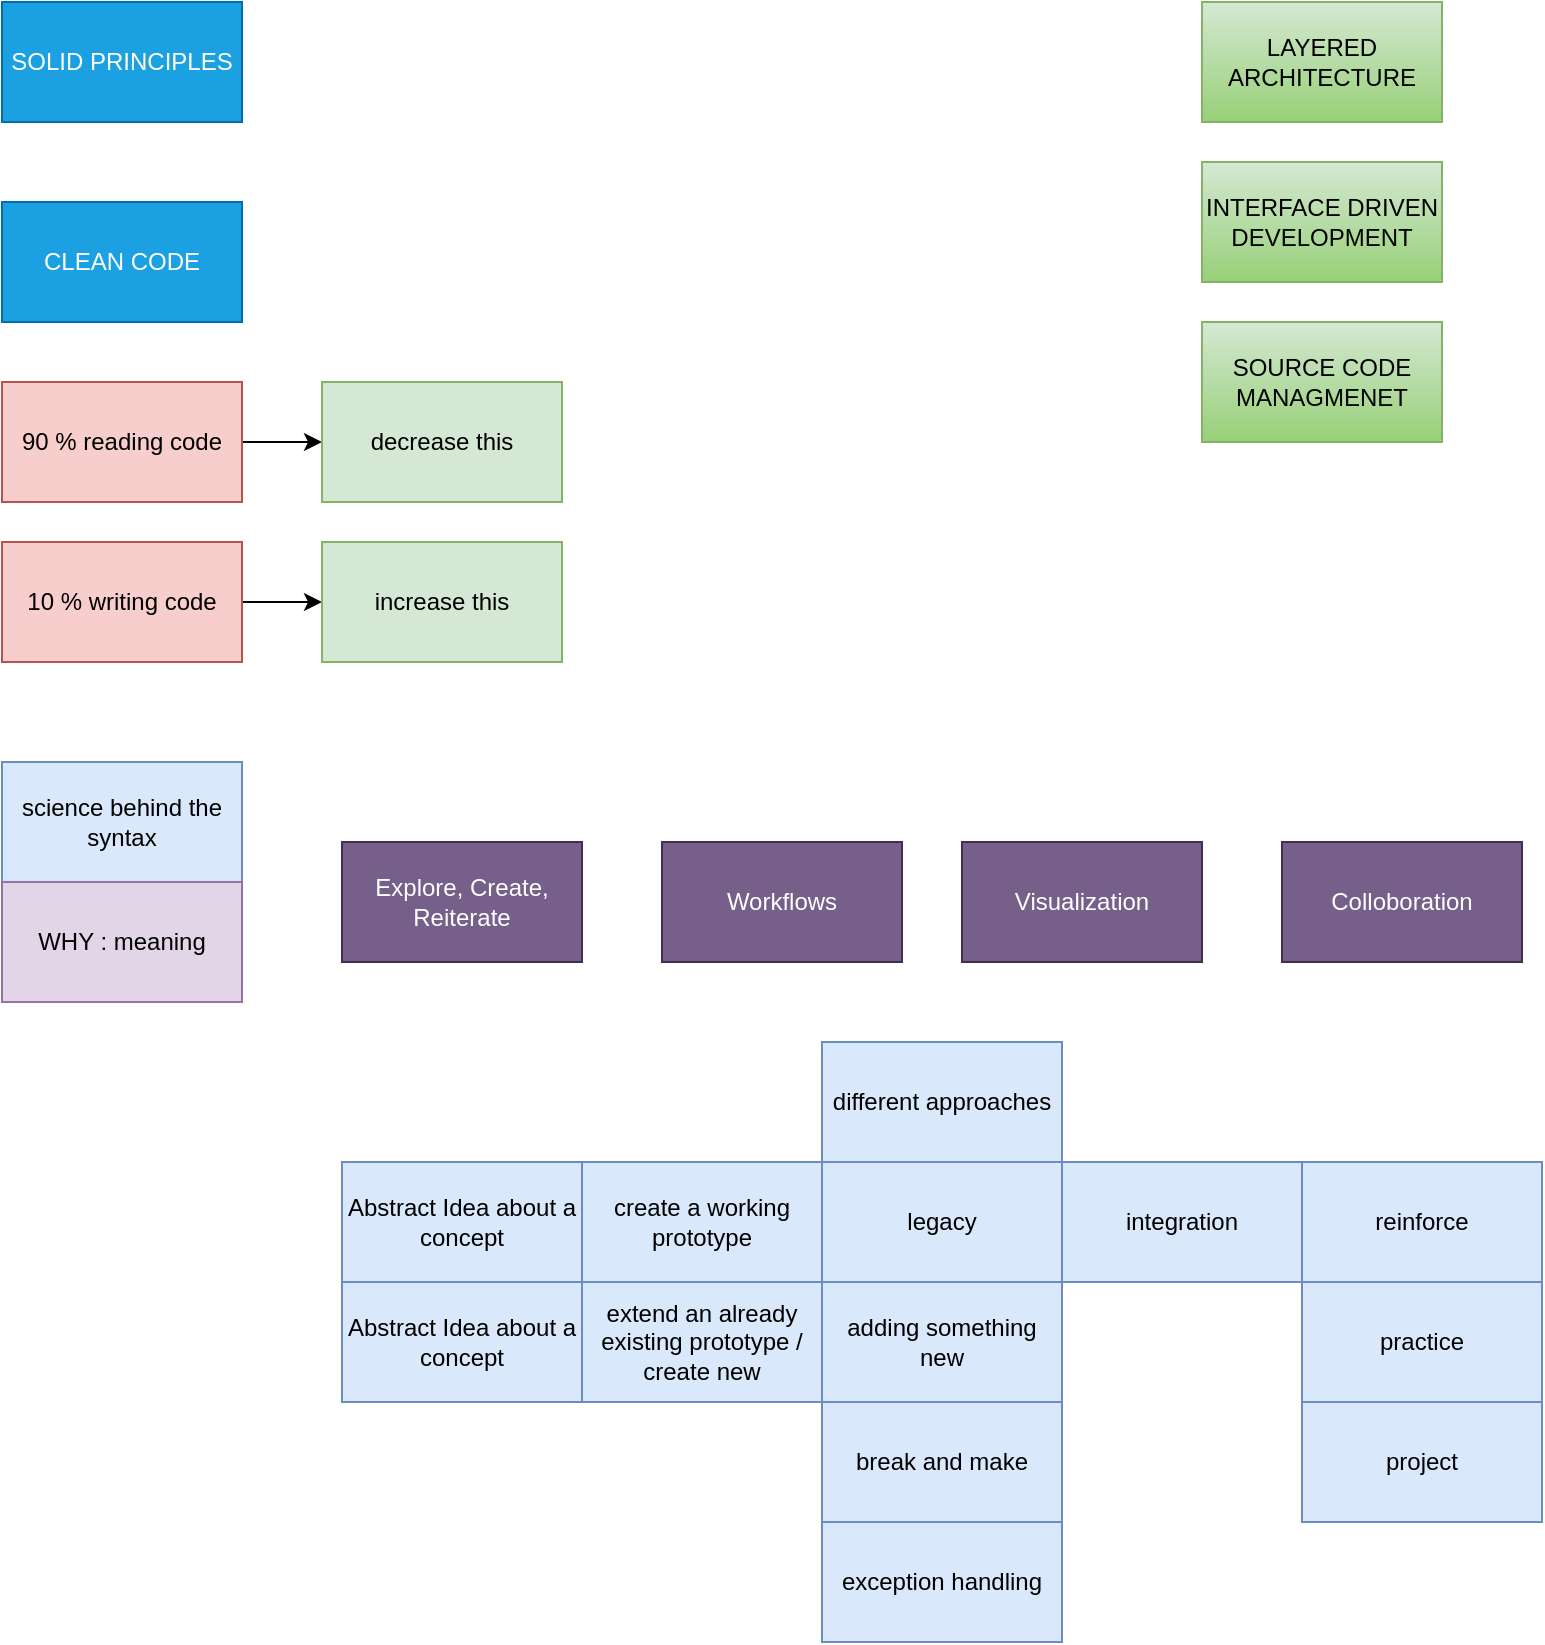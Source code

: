 <mxfile version="14.5.1" type="device" pages="11"><diagram id="csIrlpHaEO-nODpyJPZZ" name="Best *"><mxGraphModel dx="1038" dy="616" grid="1" gridSize="10" guides="1" tooltips="1" connect="1" arrows="1" fold="1" page="1" pageScale="1" pageWidth="850" pageHeight="1100" math="0" shadow="0"><root><mxCell id="E39mLsfKPa1IXl0r5VrL-0"/><mxCell id="E39mLsfKPa1IXl0r5VrL-1" parent="E39mLsfKPa1IXl0r5VrL-0"/><mxCell id="E39mLsfKPa1IXl0r5VrL-2" value="SOLID PRINCIPLES" style="rounded=0;whiteSpace=wrap;html=1;fillColor=#1ba1e2;strokeColor=#006EAF;fontColor=#ffffff;" parent="E39mLsfKPa1IXl0r5VrL-1" vertex="1"><mxGeometry x="80" y="40" width="120" height="60" as="geometry"/></mxCell><mxCell id="E7a1Nj9rHFqsKeqdImme-0" value="CLEAN CODE" style="rounded=0;whiteSpace=wrap;html=1;fillColor=#1ba1e2;strokeColor=#006EAF;fontColor=#ffffff;" parent="E39mLsfKPa1IXl0r5VrL-1" vertex="1"><mxGeometry x="80" y="140" width="120" height="60" as="geometry"/></mxCell><mxCell id="SyXGMZe0Kfk5oq7eJYDP-0" value="LAYERED ARCHITECTURE" style="rounded=0;whiteSpace=wrap;html=1;gradientColor=#97d077;fillColor=#d5e8d4;strokeColor=#82b366;" parent="E39mLsfKPa1IXl0r5VrL-1" vertex="1"><mxGeometry x="680" y="40" width="120" height="60" as="geometry"/></mxCell><mxCell id="SyXGMZe0Kfk5oq7eJYDP-1" value="INTERFACE DRIVEN DEVELOPMENT" style="rounded=0;whiteSpace=wrap;html=1;gradientColor=#97d077;fillColor=#d5e8d4;strokeColor=#82b366;" parent="E39mLsfKPa1IXl0r5VrL-1" vertex="1"><mxGeometry x="680" y="120" width="120" height="60" as="geometry"/></mxCell><mxCell id="SyXGMZe0Kfk5oq7eJYDP-2" value="SOURCE CODE MANAGMENET" style="rounded=0;whiteSpace=wrap;html=1;gradientColor=#97d077;fillColor=#d5e8d4;strokeColor=#82b366;" parent="E39mLsfKPa1IXl0r5VrL-1" vertex="1"><mxGeometry x="680" y="200" width="120" height="60" as="geometry"/></mxCell><mxCell id="fizrB3aSVhMBIdJNNutW-2" value="" style="edgeStyle=orthogonalEdgeStyle;rounded=0;orthogonalLoop=1;jettySize=auto;html=1;" parent="E39mLsfKPa1IXl0r5VrL-1" source="fizrB3aSVhMBIdJNNutW-0" target="fizrB3aSVhMBIdJNNutW-1" edge="1"><mxGeometry relative="1" as="geometry"/></mxCell><mxCell id="fizrB3aSVhMBIdJNNutW-0" value="90 % reading code" style="rounded=0;whiteSpace=wrap;html=1;fillColor=#f8cecc;strokeColor=#b85450;" parent="E39mLsfKPa1IXl0r5VrL-1" vertex="1"><mxGeometry x="80" y="230" width="120" height="60" as="geometry"/></mxCell><mxCell id="fizrB3aSVhMBIdJNNutW-1" value="decrease this" style="rounded=0;whiteSpace=wrap;html=1;fillColor=#d5e8d4;strokeColor=#82b366;" parent="E39mLsfKPa1IXl0r5VrL-1" vertex="1"><mxGeometry x="240" y="230" width="120" height="60" as="geometry"/></mxCell><mxCell id="fizrB3aSVhMBIdJNNutW-5" value="" style="edgeStyle=orthogonalEdgeStyle;rounded=0;orthogonalLoop=1;jettySize=auto;html=1;" parent="E39mLsfKPa1IXl0r5VrL-1" source="fizrB3aSVhMBIdJNNutW-3" target="fizrB3aSVhMBIdJNNutW-4" edge="1"><mxGeometry relative="1" as="geometry"/></mxCell><mxCell id="fizrB3aSVhMBIdJNNutW-3" value="10 % writing code" style="rounded=0;whiteSpace=wrap;html=1;fillColor=#f8cecc;strokeColor=#b85450;" parent="E39mLsfKPa1IXl0r5VrL-1" vertex="1"><mxGeometry x="80" y="310" width="120" height="60" as="geometry"/></mxCell><mxCell id="fizrB3aSVhMBIdJNNutW-4" value="increase this" style="rounded=0;whiteSpace=wrap;html=1;fillColor=#d5e8d4;strokeColor=#82b366;" parent="E39mLsfKPa1IXl0r5VrL-1" vertex="1"><mxGeometry x="240" y="310" width="120" height="60" as="geometry"/></mxCell><mxCell id="2UmGoE0ayg0m5nfGHszd-0" value="science behind the syntax" style="rounded=0;whiteSpace=wrap;html=1;fillColor=#dae8fc;strokeColor=#6c8ebf;" parent="E39mLsfKPa1IXl0r5VrL-1" vertex="1"><mxGeometry x="80" y="420" width="120" height="60" as="geometry"/></mxCell><mxCell id="2UmGoE0ayg0m5nfGHszd-1" value="WHY : meaning" style="rounded=0;whiteSpace=wrap;html=1;fillColor=#e1d5e7;strokeColor=#9673a6;" parent="E39mLsfKPa1IXl0r5VrL-1" vertex="1"><mxGeometry x="80" y="480" width="120" height="60" as="geometry"/></mxCell><mxCell id="yAO_itQzYtLUkiXK-1Ey-0" value="Abstract Idea about a concept" style="rounded=0;whiteSpace=wrap;html=1;fillColor=#dae8fc;strokeColor=#6c8ebf;" vertex="1" parent="E39mLsfKPa1IXl0r5VrL-1"><mxGeometry x="250" y="620" width="120" height="60" as="geometry"/></mxCell><mxCell id="yAO_itQzYtLUkiXK-1Ey-1" value="create a working prototype" style="rounded=0;whiteSpace=wrap;html=1;fillColor=#dae8fc;strokeColor=#6c8ebf;" vertex="1" parent="E39mLsfKPa1IXl0r5VrL-1"><mxGeometry x="370" y="620" width="120" height="60" as="geometry"/></mxCell><mxCell id="yAO_itQzYtLUkiXK-1Ey-2" value="different approaches" style="rounded=0;whiteSpace=wrap;html=1;fillColor=#dae8fc;strokeColor=#6c8ebf;" vertex="1" parent="E39mLsfKPa1IXl0r5VrL-1"><mxGeometry x="490" y="560" width="120" height="60" as="geometry"/></mxCell><mxCell id="yAO_itQzYtLUkiXK-1Ey-3" value="adding something new" style="rounded=0;whiteSpace=wrap;html=1;fillColor=#dae8fc;strokeColor=#6c8ebf;" vertex="1" parent="E39mLsfKPa1IXl0r5VrL-1"><mxGeometry x="490" y="680" width="120" height="60" as="geometry"/></mxCell><mxCell id="yAO_itQzYtLUkiXK-1Ey-4" value="legacy" style="rounded=0;whiteSpace=wrap;html=1;fillColor=#dae8fc;strokeColor=#6c8ebf;" vertex="1" parent="E39mLsfKPa1IXl0r5VrL-1"><mxGeometry x="490" y="620" width="120" height="60" as="geometry"/></mxCell><mxCell id="yAO_itQzYtLUkiXK-1Ey-5" value="integration" style="rounded=0;whiteSpace=wrap;html=1;fillColor=#dae8fc;strokeColor=#6c8ebf;" vertex="1" parent="E39mLsfKPa1IXl0r5VrL-1"><mxGeometry x="610" y="620" width="120" height="60" as="geometry"/></mxCell><mxCell id="yAO_itQzYtLUkiXK-1Ey-6" value="break and make" style="rounded=0;whiteSpace=wrap;html=1;fillColor=#dae8fc;strokeColor=#6c8ebf;" vertex="1" parent="E39mLsfKPa1IXl0r5VrL-1"><mxGeometry x="490" y="740" width="120" height="60" as="geometry"/></mxCell><mxCell id="yAO_itQzYtLUkiXK-1Ey-7" value="exception handling" style="rounded=0;whiteSpace=wrap;html=1;fillColor=#dae8fc;strokeColor=#6c8ebf;" vertex="1" parent="E39mLsfKPa1IXl0r5VrL-1"><mxGeometry x="490" y="800" width="120" height="60" as="geometry"/></mxCell><mxCell id="yAO_itQzYtLUkiXK-1Ey-8" value="reinforce" style="rounded=0;whiteSpace=wrap;html=1;fillColor=#dae8fc;strokeColor=#6c8ebf;" vertex="1" parent="E39mLsfKPa1IXl0r5VrL-1"><mxGeometry x="730" y="620" width="120" height="60" as="geometry"/></mxCell><mxCell id="yAO_itQzYtLUkiXK-1Ey-9" value="Abstract Idea about a concept" style="rounded=0;whiteSpace=wrap;html=1;fillColor=#dae8fc;strokeColor=#6c8ebf;" vertex="1" parent="E39mLsfKPa1IXl0r5VrL-1"><mxGeometry x="250" y="680" width="120" height="60" as="geometry"/></mxCell><mxCell id="yAO_itQzYtLUkiXK-1Ey-10" value="extend an already existing prototype / create new" style="rounded=0;whiteSpace=wrap;html=1;fillColor=#dae8fc;strokeColor=#6c8ebf;" vertex="1" parent="E39mLsfKPa1IXl0r5VrL-1"><mxGeometry x="370" y="680" width="120" height="60" as="geometry"/></mxCell><mxCell id="yAO_itQzYtLUkiXK-1Ey-11" value="practice" style="rounded=0;whiteSpace=wrap;html=1;fillColor=#dae8fc;strokeColor=#6c8ebf;" vertex="1" parent="E39mLsfKPa1IXl0r5VrL-1"><mxGeometry x="730" y="680" width="120" height="60" as="geometry"/></mxCell><mxCell id="yAO_itQzYtLUkiXK-1Ey-12" value="project" style="rounded=0;whiteSpace=wrap;html=1;fillColor=#dae8fc;strokeColor=#6c8ebf;" vertex="1" parent="E39mLsfKPa1IXl0r5VrL-1"><mxGeometry x="730" y="740" width="120" height="60" as="geometry"/></mxCell><mxCell id="5G6gShhT78vUiU2OacAp-0" value="Explore, Create, Reiterate" style="rounded=0;whiteSpace=wrap;html=1;fillColor=#76608a;strokeColor=#432D57;fontColor=#ffffff;" vertex="1" parent="E39mLsfKPa1IXl0r5VrL-1"><mxGeometry x="250" y="460" width="120" height="60" as="geometry"/></mxCell><mxCell id="9p0lTax1UydEf-QfOTjE-0" value="Workflows" style="rounded=0;whiteSpace=wrap;html=1;fillColor=#76608a;strokeColor=#432D57;fontColor=#ffffff;" vertex="1" parent="E39mLsfKPa1IXl0r5VrL-1"><mxGeometry x="410" y="460" width="120" height="60" as="geometry"/></mxCell><mxCell id="n3JUlhP-xu2dOgdG9LMr-0" value="Visualization" style="rounded=0;whiteSpace=wrap;html=1;fillColor=#76608a;strokeColor=#432D57;fontColor=#ffffff;" vertex="1" parent="E39mLsfKPa1IXl0r5VrL-1"><mxGeometry x="560" y="460" width="120" height="60" as="geometry"/></mxCell><mxCell id="n3JUlhP-xu2dOgdG9LMr-1" value="Colloboration" style="rounded=0;whiteSpace=wrap;html=1;fillColor=#76608a;strokeColor=#432D57;fontColor=#ffffff;" vertex="1" parent="E39mLsfKPa1IXl0r5VrL-1"><mxGeometry x="720" y="460" width="120" height="60" as="geometry"/></mxCell></root></mxGraphModel></diagram><diagram id="Y9wUMqkbAGdxZ2v1cQzP" name="Recap &amp; Plan"><mxGraphModel dx="1888" dy="616" grid="1" gridSize="10" guides="1" tooltips="1" connect="1" arrows="1" fold="1" page="1" pageScale="1" pageWidth="850" pageHeight="1100" math="0" shadow="0"><root><mxCell id="zuB1ODUKz71O_up9IuvN-0"/><mxCell id="zuB1ODUKz71O_up9IuvN-1" parent="zuB1ODUKz71O_up9IuvN-0"/><mxCell id="zuB1ODUKz71O_up9IuvN-2" value="" style="ellipse;whiteSpace=wrap;html=1;aspect=fixed;fillColor=#fff2cc;strokeColor=#d6b656;" parent="zuB1ODUKz71O_up9IuvN-1" vertex="1"><mxGeometry x="52.5" y="602.5" width="340" height="340" as="geometry"/></mxCell><mxCell id="zuB1ODUKz71O_up9IuvN-3" value="" style="ellipse;whiteSpace=wrap;html=1;aspect=fixed;fillColor=#e1d5e7;strokeColor=#9673a6;" parent="zuB1ODUKz71O_up9IuvN-1" vertex="1"><mxGeometry x="115" y="665" width="215" height="215" as="geometry"/></mxCell><mxCell id="zuB1ODUKz71O_up9IuvN-4" value="" style="ellipse;whiteSpace=wrap;html=1;aspect=fixed;fillColor=#dae8fc;strokeColor=#6c8ebf;" parent="zuB1ODUKz71O_up9IuvN-1" vertex="1"><mxGeometry x="480" y="645" width="220" height="220" as="geometry"/></mxCell><mxCell id="zuB1ODUKz71O_up9IuvN-5" value="GOALS" style="ellipse;whiteSpace=wrap;html=1;aspect=fixed;fillColor=#fff2cc;strokeColor=#d6b656;" parent="zuB1ODUKz71O_up9IuvN-1" vertex="1"><mxGeometry x="550" y="715" width="80" height="80" as="geometry"/></mxCell><mxCell id="zuB1ODUKz71O_up9IuvN-6" value="CORE" style="ellipse;whiteSpace=wrap;html=1;aspect=fixed;fillColor=#1ba1e2;strokeColor=#006EAF;fontColor=#ffffff;" parent="zuB1ODUKz71O_up9IuvN-1" vertex="1"><mxGeometry x="180" y="730" width="80" height="80" as="geometry"/></mxCell><mxCell id="zuB1ODUKz71O_up9IuvN-7" value="EXPAND" style="text;html=1;align=center;verticalAlign=middle;resizable=0;points=[];autosize=1;fontStyle=1" parent="zuB1ODUKz71O_up9IuvN-1" vertex="1"><mxGeometry x="190" y="830" width="60" height="20" as="geometry"/></mxCell><mxCell id="zuB1ODUKz71O_up9IuvN-8" value="RESEARCH" style="text;html=1;align=center;verticalAlign=middle;resizable=0;points=[];autosize=1;fontStyle=1" parent="zuB1ODUKz71O_up9IuvN-1" vertex="1"><mxGeometry x="180" y="900" width="80" height="20" as="geometry"/></mxCell><mxCell id="zuB1ODUKz71O_up9IuvN-9" value="" style="ellipse;whiteSpace=wrap;html=1;aspect=fixed;fillColor=#d5e8d4;strokeColor=#82b366;" parent="zuB1ODUKz71O_up9IuvN-1" vertex="1"><mxGeometry x="245" y="675" width="190" height="190" as="geometry"/></mxCell><mxCell id="zuB1ODUKz71O_up9IuvN-10" value="COLLOBORATION &lt;br&gt;AS A COMMUNITY" style="text;html=1;align=center;verticalAlign=middle;resizable=0;points=[];autosize=1;fontStyle=1" parent="zuB1ODUKz71O_up9IuvN-1" vertex="1"><mxGeometry x="280" y="757.5" width="120" height="30" as="geometry"/></mxCell><mxCell id="zuB1ODUKz71O_up9IuvN-11" value="" style="edgeStyle=orthogonalEdgeStyle;rounded=0;orthogonalLoop=1;jettySize=auto;html=1;" parent="zuB1ODUKz71O_up9IuvN-1" source="zuB1ODUKz71O_up9IuvN-13" target="zuB1ODUKz71O_up9IuvN-14" edge="1"><mxGeometry relative="1" as="geometry"/></mxCell><mxCell id="zuB1ODUKz71O_up9IuvN-12" value="" style="edgeStyle=orthogonalEdgeStyle;rounded=0;orthogonalLoop=1;jettySize=auto;html=1;" parent="zuB1ODUKz71O_up9IuvN-1" source="zuB1ODUKz71O_up9IuvN-13" target="zuB1ODUKz71O_up9IuvN-15" edge="1"><mxGeometry relative="1" as="geometry"/></mxCell><mxCell id="zuB1ODUKz71O_up9IuvN-13" value="Packages" style="rounded=1;whiteSpace=wrap;html=1;gradientColor=#97d077;fillColor=#d5e8d4;strokeColor=#82b366;" parent="zuB1ODUKz71O_up9IuvN-1" vertex="1"><mxGeometry x="-90" y="360" width="120" height="60" as="geometry"/></mxCell><mxCell id="zuB1ODUKz71O_up9IuvN-14" value="layer wise&amp;nbsp; (ui, service, repo)" style="rounded=1;whiteSpace=wrap;html=1;fillColor=#dae8fc;strokeColor=#6c8ebf;" parent="zuB1ODUKz71O_up9IuvN-1" vertex="1"><mxGeometry x="-90" y="500" width="120" height="60" as="geometry"/></mxCell><mxCell id="zuB1ODUKz71O_up9IuvN-15" value="feature wise (prodcut, order, customer)" style="rounded=1;whiteSpace=wrap;html=1;fillColor=#dae8fc;strokeColor=#6c8ebf;" parent="zuB1ODUKz71O_up9IuvN-1" vertex="1"><mxGeometry x="110" y="360" width="120" height="60" as="geometry"/></mxCell><mxCell id="zuB1ODUKz71O_up9IuvN-16" value="Collections" style="rounded=1;whiteSpace=wrap;html=1;gradientColor=#97d077;fillColor=#d5e8d4;strokeColor=#82b366;" parent="zuB1ODUKz71O_up9IuvN-1" vertex="1"><mxGeometry x="380" y="340" width="120" height="60" as="geometry"/></mxCell><mxCell id="zuB1ODUKz71O_up9IuvN-17" value="Connect MySQL/JDB" style="rounded=1;whiteSpace=wrap;html=1;gradientColor=#97d077;fillColor=#d5e8d4;strokeColor=#82b366;" parent="zuB1ODUKz71O_up9IuvN-1" vertex="1"><mxGeometry x="380" y="440" width="120" height="60" as="geometry"/></mxCell><mxCell id="zuB1ODUKz71O_up9IuvN-18" value="Project (Git, GitHub)" style="rounded=1;whiteSpace=wrap;html=1;gradientColor=#97d077;fillColor=#d5e8d4;strokeColor=#82b366;" parent="zuB1ODUKz71O_up9IuvN-1" vertex="1"><mxGeometry x="570" y="340" width="120" height="60" as="geometry"/></mxCell><mxCell id="zuB1ODUKz71O_up9IuvN-19" value="" style="edgeStyle=orthogonalEdgeStyle;rounded=0;orthogonalLoop=1;jettySize=auto;html=1;" parent="zuB1ODUKz71O_up9IuvN-1" source="zuB1ODUKz71O_up9IuvN-20" target="zuB1ODUKz71O_up9IuvN-22" edge="1"><mxGeometry relative="1" as="geometry"/></mxCell><mxCell id="zuB1ODUKz71O_up9IuvN-20" value="Ex" style="rounded=1;whiteSpace=wrap;html=1;gradientColor=#ffd966;fillColor=#fff2cc;strokeColor=#d6b656;" parent="zuB1ODUKz71O_up9IuvN-1" vertex="1"><mxGeometry x="393" y="520" width="120" height="60" as="geometry"/></mxCell><mxCell id="zuB1ODUKz71O_up9IuvN-21" value="" style="edgeStyle=orthogonalEdgeStyle;rounded=0;orthogonalLoop=1;jettySize=auto;html=1;" parent="zuB1ODUKz71O_up9IuvN-1" source="zuB1ODUKz71O_up9IuvN-22" target="zuB1ODUKz71O_up9IuvN-24" edge="1"><mxGeometry relative="1" as="geometry"/></mxCell><mxCell id="zuB1ODUKz71O_up9IuvN-22" value="Demos" style="rounded=1;whiteSpace=wrap;html=1;gradientColor=#b3b3b3;fillColor=#f5f5f5;strokeColor=#666666;" parent="zuB1ODUKz71O_up9IuvN-1" vertex="1"><mxGeometry x="593" y="520" width="120" height="60" as="geometry"/></mxCell><mxCell id="zuB1ODUKz71O_up9IuvN-23" value="" style="edgeStyle=orthogonalEdgeStyle;rounded=0;orthogonalLoop=1;jettySize=auto;html=1;" parent="zuB1ODUKz71O_up9IuvN-1" source="zuB1ODUKz71O_up9IuvN-24" target="zuB1ODUKz71O_up9IuvN-25" edge="1"><mxGeometry relative="1" as="geometry"/></mxCell><mxCell id="zuB1ODUKz71O_up9IuvN-24" value="Demo Project" style="rounded=1;whiteSpace=wrap;html=1;gradientColor=#ea6b66;fillColor=#f8cecc;strokeColor=#b85450;" parent="zuB1ODUKz71O_up9IuvN-1" vertex="1"><mxGeometry x="793" y="520" width="120" height="60" as="geometry"/></mxCell><mxCell id="ANa_K1xnLYWxqJwB9ZUy-1" value="" style="edgeStyle=orthogonalEdgeStyle;rounded=0;orthogonalLoop=1;jettySize=auto;html=1;" parent="zuB1ODUKz71O_up9IuvN-1" source="zuB1ODUKz71O_up9IuvN-25" target="ANa_K1xnLYWxqJwB9ZUy-0" edge="1"><mxGeometry relative="1" as="geometry"/></mxCell><mxCell id="ANa_K1xnLYWxqJwB9ZUy-3" value="" style="edgeStyle=orthogonalEdgeStyle;rounded=0;orthogonalLoop=1;jettySize=auto;html=1;" parent="zuB1ODUKz71O_up9IuvN-1" source="zuB1ODUKz71O_up9IuvN-25" target="ANa_K1xnLYWxqJwB9ZUy-2" edge="1"><mxGeometry relative="1" as="geometry"/></mxCell><mxCell id="zuB1ODUKz71O_up9IuvN-25" value="Project" style="rounded=1;whiteSpace=wrap;html=1;fillColor=#ffcc99;strokeColor=#36393d;" parent="zuB1ODUKz71O_up9IuvN-1" vertex="1"><mxGeometry x="993" y="520" width="120" height="60" as="geometry"/></mxCell><mxCell id="zuB1ODUKz71O_up9IuvN-26" value="Debugging" style="rounded=1;whiteSpace=wrap;html=1;gradientColor=#7ea6e0;fillColor=#dae8fc;strokeColor=#6c8ebf;" parent="zuB1ODUKz71O_up9IuvN-1" vertex="1"><mxGeometry x="-190" y="40" width="120" height="60" as="geometry"/></mxCell><mxCell id="LzU88H7Hp7l6h_yMeyeR-4" value="" style="edgeStyle=orthogonalEdgeStyle;rounded=0;orthogonalLoop=1;jettySize=auto;html=1;" parent="zuB1ODUKz71O_up9IuvN-1" source="LzU88H7Hp7l6h_yMeyeR-0" target="LzU88H7Hp7l6h_yMeyeR-3" edge="1"><mxGeometry relative="1" as="geometry"/></mxCell><mxCell id="LzU88H7Hp7l6h_yMeyeR-0" value="Maven" style="rounded=1;whiteSpace=wrap;html=1;fillColor=#e3c800;strokeColor=#B09500;fontColor=#ffffff;" parent="zuB1ODUKz71O_up9IuvN-1" vertex="1"><mxGeometry x="240" y="30" width="120" height="60" as="geometry"/></mxCell><mxCell id="LzU88H7Hp7l6h_yMeyeR-2" style="edgeStyle=orthogonalEdgeStyle;rounded=0;orthogonalLoop=1;jettySize=auto;html=1;" parent="zuB1ODUKz71O_up9IuvN-1" source="LzU88H7Hp7l6h_yMeyeR-1" target="LzU88H7Hp7l6h_yMeyeR-0" edge="1"><mxGeometry relative="1" as="geometry"/></mxCell><mxCell id="LzU88H7Hp7l6h_yMeyeR-1" value="Traditional Project" style="rounded=1;whiteSpace=wrap;html=1;fillColor=#b1ddf0;strokeColor=#10739e;" parent="zuB1ODUKz71O_up9IuvN-1" vertex="1"><mxGeometry x="30" y="30" width="120" height="60" as="geometry"/></mxCell><mxCell id="LzU88H7Hp7l6h_yMeyeR-3" value="Ease of creating new projects with dependencies" style="rounded=1;whiteSpace=wrap;html=1;fillColor=#fad9d5;strokeColor=#ae4132;" parent="zuB1ODUKz71O_up9IuvN-1" vertex="1"><mxGeometry x="440" y="30" width="120" height="60" as="geometry"/></mxCell><mxCell id="LzU88H7Hp7l6h_yMeyeR-7" value="" style="edgeStyle=orthogonalEdgeStyle;rounded=0;orthogonalLoop=1;jettySize=auto;html=1;" parent="zuB1ODUKz71O_up9IuvN-1" source="LzU88H7Hp7l6h_yMeyeR-5" target="LzU88H7Hp7l6h_yMeyeR-6" edge="1"><mxGeometry relative="1" as="geometry"/></mxCell><mxCell id="LzU88H7Hp7l6h_yMeyeR-5" value="App with layered architecture" style="rounded=1;whiteSpace=wrap;html=1;fillColor=#fad9d5;strokeColor=#ae4132;" parent="zuB1ODUKz71O_up9IuvN-1" vertex="1"><mxGeometry x="30" y="120" width="120" height="60" as="geometry"/></mxCell><mxCell id="LzU88H7Hp7l6h_yMeyeR-6" value="App with layered architecture &amp;amp; Interface Driven Development" style="rounded=1;whiteSpace=wrap;html=1;fillColor=#fad9d5;strokeColor=#ae4132;" parent="zuB1ODUKz71O_up9IuvN-1" vertex="1"><mxGeometry x="230" y="120" width="120" height="60" as="geometry"/></mxCell><mxCell id="ANa_K1xnLYWxqJwB9ZUy-0" value="Open ended&lt;br&gt;TEAM (4-5 members)&lt;br&gt;Modules (core, explore)" style="rounded=1;whiteSpace=wrap;html=1;fillColor=#e1d5e7;strokeColor=#9673a6;" parent="zuB1ODUKz71O_up9IuvN-1" vertex="1"><mxGeometry x="993" y="380" width="120" height="60" as="geometry"/></mxCell><mxCell id="ANa_K1xnLYWxqJwB9ZUy-2" value="Objective Test&lt;br&gt;Java/Mysql&lt;br&gt;Spring +" style="rounded=1;whiteSpace=wrap;html=1;fillColor=#f5f5f5;strokeColor=#666666;fontColor=#333333;" parent="zuB1ODUKz71O_up9IuvN-1" vertex="1"><mxGeometry x="1193" y="520" width="120" height="60" as="geometry"/></mxCell><mxCell id="rLU738rsehkOI7gNguSI-0" value="RDBMS" style="rounded=1;whiteSpace=wrap;html=1;fillColor=#e1d5e7;strokeColor=#9673a6;" parent="zuB1ODUKz71O_up9IuvN-1" vertex="1"><mxGeometry x="40" y="1040" width="120" height="60" as="geometry"/></mxCell><mxCell id="K-qZK7B_znCdMDCZ7JEW-0" value="contribute&lt;br&gt;ideas&lt;br&gt;[CODE-BASE]&lt;br&gt;colloboration" style="ellipse;whiteSpace=wrap;html=1;aspect=fixed;fillColor=#1ba1e2;strokeColor=#006EAF;fontColor=#ffffff;" parent="zuB1ODUKz71O_up9IuvN-1" vertex="1"><mxGeometry x="240" y="980" width="180" height="180" as="geometry"/></mxCell><mxCell id="K-qZK7B_znCdMDCZ7JEW-1" value="TOOL" style="rounded=0;whiteSpace=wrap;html=1;fillColor=#d5e8d4;strokeColor=#82b366;" parent="zuB1ODUKz71O_up9IuvN-1" vertex="1"><mxGeometry x="520" y="1000" width="120" height="60" as="geometry"/></mxCell><mxCell id="K-qZK7B_znCdMDCZ7JEW-2" value="METHODS" style="rounded=0;whiteSpace=wrap;html=1;fillColor=#d5e8d4;strokeColor=#82b366;" parent="zuB1ODUKz71O_up9IuvN-1" vertex="1"><mxGeometry x="640" y="1000" width="120" height="60" as="geometry"/></mxCell><mxCell id="K-qZK7B_znCdMDCZ7JEW-3" value="BUGS" style="rounded=0;whiteSpace=wrap;html=1;fillColor=#d5e8d4;strokeColor=#82b366;" parent="zuB1ODUKz71O_up9IuvN-1" vertex="1"><mxGeometry x="520" y="1060" width="120" height="60" as="geometry"/></mxCell><mxCell id="K-qZK7B_znCdMDCZ7JEW-4" value="TECHNICAL JARGONS" style="rounded=0;whiteSpace=wrap;html=1;fillColor=#d5e8d4;strokeColor=#82b366;" parent="zuB1ODUKz71O_up9IuvN-1" vertex="1"><mxGeometry x="640" y="1060" width="120" height="60" as="geometry"/></mxCell><mxCell id="ovkYWnExy9pH04PAKB2r-0" value="DOCUMENTING" style="rounded=0;whiteSpace=wrap;html=1;fillColor=#d5e8d4;strokeColor=#82b366;" parent="zuB1ODUKz71O_up9IuvN-1" vertex="1"><mxGeometry x="520" y="1120" width="120" height="60" as="geometry"/></mxCell><mxCell id="ovkYWnExy9pH04PAKB2r-1" value="" style="aspect=fixed;html=1;points=[];align=center;image;fontSize=12;image=img/lib/azure2/preview/Azure_Cloud_Shell.svg;" parent="zuB1ODUKz71O_up9IuvN-1" vertex="1"><mxGeometry x="56" y="1250" width="68" height="48" as="geometry"/></mxCell><mxCell id="SWsqf-1BluQrYgHOZxaK-0" value="REFACTORING CODE" style="rounded=0;whiteSpace=wrap;html=1;fillColor=#d5e8d4;strokeColor=#82b366;" parent="zuB1ODUKz71O_up9IuvN-1" vertex="1"><mxGeometry x="640" y="1120" width="120" height="60" as="geometry"/></mxCell></root></mxGraphModel></diagram><diagram id="7Rij3H_nVfbU7Rpy2KjH" name="Java Workflow"><mxGraphModel dx="1038" dy="616" grid="1" gridSize="10" guides="1" tooltips="1" connect="1" arrows="1" fold="1" page="1" pageScale="1" pageWidth="850" pageHeight="1100" math="0" shadow="0"><root><mxCell id="0"/><mxCell id="1" parent="0"/><mxCell id="KpVzfVhoJ_mXzQGME-BF-3" value="" style="edgeStyle=orthogonalEdgeStyle;rounded=0;orthogonalLoop=1;jettySize=auto;html=1;fillColor=#d5e8d4;strokeColor=#82b366;" parent="1" source="KpVzfVhoJ_mXzQGME-BF-1" target="KpVzfVhoJ_mXzQGME-BF-2" edge="1"><mxGeometry relative="1" as="geometry"/></mxCell><mxCell id="KpVzfVhoJ_mXzQGME-BF-10" style="edgeStyle=orthogonalEdgeStyle;rounded=0;orthogonalLoop=1;jettySize=auto;html=1;entryX=0;entryY=0.5;entryDx=0;entryDy=0;" parent="1" source="KpVzfVhoJ_mXzQGME-BF-1" target="KpVzfVhoJ_mXzQGME-BF-8" edge="1"><mxGeometry relative="1" as="geometry"/></mxCell><mxCell id="KpVzfVhoJ_mXzQGME-BF-1" value="Features of Java" style="rounded=0;whiteSpace=wrap;html=1;" parent="1" vertex="1"><mxGeometry x="130" y="260" width="120" height="60" as="geometry"/></mxCell><mxCell id="KpVzfVhoJ_mXzQGME-BF-5" value="" style="edgeStyle=orthogonalEdgeStyle;rounded=0;orthogonalLoop=1;jettySize=auto;html=1;fillColor=#d5e8d4;strokeColor=#82b366;" parent="1" source="KpVzfVhoJ_mXzQGME-BF-2" target="KpVzfVhoJ_mXzQGME-BF-4" edge="1"><mxGeometry relative="1" as="geometry"/></mxCell><mxCell id="KpVzfVhoJ_mXzQGME-BF-7" value="" style="edgeStyle=orthogonalEdgeStyle;rounded=0;orthogonalLoop=1;jettySize=auto;html=1;fillColor=#d5e8d4;strokeColor=#82b366;" parent="1" source="KpVzfVhoJ_mXzQGME-BF-2" target="KpVzfVhoJ_mXzQGME-BF-6" edge="1"><mxGeometry relative="1" as="geometry"/></mxCell><mxCell id="KpVzfVhoJ_mXzQGME-BF-9" value="" style="edgeStyle=orthogonalEdgeStyle;rounded=0;orthogonalLoop=1;jettySize=auto;html=1;fillColor=#d5e8d4;strokeColor=#82b366;" parent="1" source="KpVzfVhoJ_mXzQGME-BF-2" target="KpVzfVhoJ_mXzQGME-BF-8" edge="1"><mxGeometry relative="1" as="geometry"/></mxCell><mxCell id="KpVzfVhoJ_mXzQGME-BF-2" value="CRUD workflow" style="rounded=0;whiteSpace=wrap;html=1;fillColor=#f5f5f5;strokeColor=#666666;fontColor=#333333;" parent="1" vertex="1"><mxGeometry x="330" y="260" width="120" height="60" as="geometry"/></mxCell><mxCell id="KpVzfVhoJ_mXzQGME-BF-11" style="edgeStyle=orthogonalEdgeStyle;rounded=0;orthogonalLoop=1;jettySize=auto;html=1;entryX=1;entryY=0.25;entryDx=0;entryDy=0;" parent="1" source="KpVzfVhoJ_mXzQGME-BF-4" target="KpVzfVhoJ_mXzQGME-BF-8" edge="1"><mxGeometry relative="1" as="geometry"/></mxCell><mxCell id="KpVzfVhoJ_mXzQGME-BF-4" value="Project" style="rounded=0;whiteSpace=wrap;html=1;fillColor=#dae8fc;strokeColor=#6c8ebf;" parent="1" vertex="1"><mxGeometry x="530" y="260" width="120" height="60" as="geometry"/></mxCell><mxCell id="KpVzfVhoJ_mXzQGME-BF-6" value="Layered Architecture" style="rounded=0;whiteSpace=wrap;html=1;fillColor=#f8cecc;strokeColor=#b85450;" parent="1" vertex="1"><mxGeometry x="330" y="400" width="120" height="60" as="geometry"/></mxCell><mxCell id="KpVzfVhoJ_mXzQGME-BF-8" value="Extensible" style="rounded=0;whiteSpace=wrap;html=1;fillColor=#d5e8d4;strokeColor=#82b366;" parent="1" vertex="1"><mxGeometry x="330" y="120" width="120" height="60" as="geometry"/></mxCell><mxCell id="KpVzfVhoJ_mXzQGME-BF-12" value="CRUD APPLICATION" style="text;html=1;align=center;verticalAlign=middle;resizable=0;points=[];autosize=1;fontStyle=1" parent="1" vertex="1"><mxGeometry x="20" y="20" width="130" height="20" as="geometry"/></mxCell><mxCell id="KpVzfVhoJ_mXzQGME-BF-15" value="" style="edgeStyle=orthogonalEdgeStyle;rounded=0;orthogonalLoop=1;jettySize=auto;html=1;" parent="1" source="KpVzfVhoJ_mXzQGME-BF-13" target="KpVzfVhoJ_mXzQGME-BF-14" edge="1"><mxGeometry relative="1" as="geometry"/></mxCell><mxCell id="KpVzfVhoJ_mXzQGME-BF-13" value="CREATE FROM SCRATCH" style="rounded=0;whiteSpace=wrap;html=1;" parent="1" vertex="1"><mxGeometry x="80" y="520" width="120" height="60" as="geometry"/></mxCell><mxCell id="KpVzfVhoJ_mXzQGME-BF-17" value="" style="edgeStyle=orthogonalEdgeStyle;rounded=0;orthogonalLoop=1;jettySize=auto;html=1;" parent="1" source="KpVzfVhoJ_mXzQGME-BF-14" target="KpVzfVhoJ_mXzQGME-BF-16" edge="1"><mxGeometry relative="1" as="geometry"/></mxCell><mxCell id="KpVzfVhoJ_mXzQGME-BF-14" value="REUSE AND EXTENDS" style="rounded=0;whiteSpace=wrap;html=1;fillColor=#f5f5f5;strokeColor=#666666;fontColor=#333333;" parent="1" vertex="1"><mxGeometry x="280" y="520" width="120" height="60" as="geometry"/></mxCell><mxCell id="KpVzfVhoJ_mXzQGME-BF-16" value="CODE BASE &amp;amp; REFERENCES" style="rounded=0;whiteSpace=wrap;html=1;fillColor=#dae8fc;strokeColor=#6c8ebf;" parent="1" vertex="1"><mxGeometry x="480" y="520" width="120" height="60" as="geometry"/></mxCell><mxCell id="KpVzfVhoJ_mXzQGME-BF-18" value="" style="verticalLabelPosition=bottom;html=1;verticalAlign=top;align=center;strokeColor=none;fillColor=#00BEF2;shape=mxgraph.azure.github_code;pointerEvents=1;" parent="1" vertex="1"><mxGeometry x="310" y="630" width="50" height="50" as="geometry"/></mxCell><mxCell id="KpVzfVhoJ_mXzQGME-BF-19" value="" style="verticalLabelPosition=bottom;html=1;verticalAlign=top;align=center;strokeColor=none;fillColor=#00BEF2;shape=mxgraph.azure.git_repository;" parent="1" vertex="1"><mxGeometry x="165" y="790" width="50" height="50" as="geometry"/></mxCell><mxCell id="KpVzfVhoJ_mXzQGME-BF-20" value="GIT" style="text;html=1;align=center;verticalAlign=middle;resizable=0;points=[];autosize=1;fontStyle=1" parent="1" vertex="1"><mxGeometry x="170" y="860" width="40" height="20" as="geometry"/></mxCell><mxCell id="KpVzfVhoJ_mXzQGME-BF-27" style="edgeStyle=orthogonalEdgeStyle;rounded=0;orthogonalLoop=1;jettySize=auto;html=1;entryX=0.5;entryY=0;entryDx=0;entryDy=0;entryPerimeter=0;" parent="1" source="KpVzfVhoJ_mXzQGME-BF-21" target="KpVzfVhoJ_mXzQGME-BF-19" edge="1"><mxGeometry relative="1" as="geometry"/></mxCell><mxCell id="KpVzfVhoJ_mXzQGME-BF-28" style="edgeStyle=orthogonalEdgeStyle;rounded=0;orthogonalLoop=1;jettySize=auto;html=1;entryX=0.5;entryY=0;entryDx=0;entryDy=0;entryPerimeter=0;" parent="1" source="KpVzfVhoJ_mXzQGME-BF-21" target="KpVzfVhoJ_mXzQGME-BF-23" edge="1"><mxGeometry relative="1" as="geometry"/></mxCell><mxCell id="KpVzfVhoJ_mXzQGME-BF-29" style="edgeStyle=orthogonalEdgeStyle;rounded=0;orthogonalLoop=1;jettySize=auto;html=1;entryX=0.5;entryY=0;entryDx=0;entryDy=0;entryPerimeter=0;" parent="1" source="KpVzfVhoJ_mXzQGME-BF-21" target="KpVzfVhoJ_mXzQGME-BF-25" edge="1"><mxGeometry relative="1" as="geometry"/></mxCell><mxCell id="KpVzfVhoJ_mXzQGME-BF-21" value="GIT HUB" style="text;html=1;align=center;verticalAlign=middle;resizable=0;points=[];autosize=1;fontStyle=1" parent="1" vertex="1"><mxGeometry x="300" y="690" width="70" height="20" as="geometry"/></mxCell><mxCell id="KpVzfVhoJ_mXzQGME-BF-23" value="" style="verticalLabelPosition=bottom;html=1;verticalAlign=top;align=center;strokeColor=none;fillColor=#00BEF2;shape=mxgraph.azure.git_repository;" parent="1" vertex="1"><mxGeometry x="270" y="790" width="50" height="50" as="geometry"/></mxCell><mxCell id="KpVzfVhoJ_mXzQGME-BF-24" value="GIT" style="text;html=1;align=center;verticalAlign=middle;resizable=0;points=[];autosize=1;fontStyle=1" parent="1" vertex="1"><mxGeometry x="275" y="860" width="40" height="20" as="geometry"/></mxCell><mxCell id="KpVzfVhoJ_mXzQGME-BF-25" value="" style="verticalLabelPosition=bottom;html=1;verticalAlign=top;align=center;strokeColor=none;fillColor=#00BEF2;shape=mxgraph.azure.git_repository;" parent="1" vertex="1"><mxGeometry x="460" y="800" width="45" height="50" as="geometry"/></mxCell><mxCell id="KpVzfVhoJ_mXzQGME-BF-26" value="GIT" style="text;html=1;align=center;verticalAlign=middle;resizable=0;points=[];autosize=1;fontStyle=1" parent="1" vertex="1"><mxGeometry x="460" y="870" width="40" height="20" as="geometry"/></mxCell></root></mxGraphModel></diagram><diagram id="eF3lbDc64kPgn7T0L0BU" name="LAYERED ARCHITECTURE"><mxGraphModel dx="1888" dy="1716" grid="1" gridSize="10" guides="1" tooltips="1" connect="1" arrows="1" fold="1" page="1" pageScale="1" pageWidth="850" pageHeight="1100" math="0" shadow="0"><root><mxCell id="2FnzquDj8eVR03V270_R-0"/><mxCell id="2FnzquDj8eVR03V270_R-1" parent="2FnzquDj8eVR03V270_R-0"/><mxCell id="2FnzquDj8eVR03V270_R-4" value="" style="edgeStyle=orthogonalEdgeStyle;rounded=0;orthogonalLoop=1;jettySize=auto;html=1;" parent="2FnzquDj8eVR03V270_R-1" source="2FnzquDj8eVR03V270_R-2" target="2FnzquDj8eVR03V270_R-3" edge="1"><mxGeometry relative="1" as="geometry"/></mxCell><mxCell id="2FnzquDj8eVR03V270_R-6" value="" style="edgeStyle=orthogonalEdgeStyle;rounded=0;orthogonalLoop=1;jettySize=auto;html=1;" parent="2FnzquDj8eVR03V270_R-1" source="2FnzquDj8eVR03V270_R-2" target="2FnzquDj8eVR03V270_R-5" edge="1"><mxGeometry relative="1" as="geometry"/></mxCell><mxCell id="2FnzquDj8eVR03V270_R-2" value="UI" style="rounded=0;whiteSpace=wrap;html=1;" parent="2FnzquDj8eVR03V270_R-1" vertex="1"><mxGeometry x="50" y="120" width="120" height="60" as="geometry"/></mxCell><mxCell id="2FnzquDj8eVR03V270_R-3" value="JAVA COSOLE APP" style="rounded=0;whiteSpace=wrap;html=1;" parent="2FnzquDj8eVR03V270_R-1" vertex="1"><mxGeometry x="50" y="260" width="120" height="60" as="geometry"/></mxCell><mxCell id="2FnzquDj8eVR03V270_R-5" value="ANGULAR / REACT" style="rounded=0;whiteSpace=wrap;html=1;" parent="2FnzquDj8eVR03V270_R-1" vertex="1"><mxGeometry x="-150" y="120" width="120" height="60" as="geometry"/></mxCell><mxCell id="2FnzquDj8eVR03V270_R-7" value="SERVICES" style="rounded=0;whiteSpace=wrap;html=1;" parent="2FnzquDj8eVR03V270_R-1" vertex="1"><mxGeometry x="310" y="120" width="120" height="60" as="geometry"/></mxCell><mxCell id="2FnzquDj8eVR03V270_R-12" value="" style="edgeStyle=orthogonalEdgeStyle;rounded=0;orthogonalLoop=1;jettySize=auto;html=1;" parent="2FnzquDj8eVR03V270_R-1" source="2FnzquDj8eVR03V270_R-9" target="2FnzquDj8eVR03V270_R-11" edge="1"><mxGeometry relative="1" as="geometry"/></mxCell><mxCell id="2FnzquDj8eVR03V270_R-19" style="edgeStyle=orthogonalEdgeStyle;rounded=0;orthogonalLoop=1;jettySize=auto;html=1;entryX=0;entryY=0.75;entryDx=0;entryDy=0;" parent="2FnzquDj8eVR03V270_R-1" source="2FnzquDj8eVR03V270_R-9" target="2FnzquDj8eVR03V270_R-18" edge="1"><mxGeometry relative="1" as="geometry"/></mxCell><mxCell id="2FnzquDj8eVR03V270_R-21" style="edgeStyle=orthogonalEdgeStyle;rounded=0;orthogonalLoop=1;jettySize=auto;html=1;entryX=0;entryY=0.5;entryDx=0;entryDy=0;" parent="2FnzquDj8eVR03V270_R-1" source="2FnzquDj8eVR03V270_R-9" target="2FnzquDj8eVR03V270_R-20" edge="1"><mxGeometry relative="1" as="geometry"/></mxCell><mxCell id="ALGlSt0G9GW3Wf2cWzCR-1" value="" style="edgeStyle=orthogonalEdgeStyle;rounded=0;orthogonalLoop=1;jettySize=auto;html=1;" parent="2FnzquDj8eVR03V270_R-1" source="2FnzquDj8eVR03V270_R-9" target="ALGlSt0G9GW3Wf2cWzCR-0" edge="1"><mxGeometry relative="1" as="geometry"/></mxCell><mxCell id="2FnzquDj8eVR03V270_R-9" value="REPOSITORY" style="rounded=0;whiteSpace=wrap;html=1;fillColor=#1ba1e2;strokeColor=#006EAF;fontColor=#ffffff;" parent="2FnzquDj8eVR03V270_R-1" vertex="1"><mxGeometry x="560" y="120" width="120" height="60" as="geometry"/></mxCell><mxCell id="2FnzquDj8eVR03V270_R-11" value="DATABASE" style="rounded=0;whiteSpace=wrap;html=1;fillColor=#1ba1e2;strokeColor=#006EAF;fontColor=#ffffff;" parent="2FnzquDj8eVR03V270_R-1" vertex="1"><mxGeometry x="750" y="70" width="120" height="60" as="geometry"/></mxCell><mxCell id="2FnzquDj8eVR03V270_R-18" value="FLAT FILE (.CSV)" style="rounded=0;whiteSpace=wrap;html=1;fillColor=#1ba1e2;strokeColor=#006EAF;fontColor=#ffffff;" parent="2FnzquDj8eVR03V270_R-1" vertex="1"><mxGeometry x="750" y="150" width="120" height="60" as="geometry"/></mxCell><mxCell id="2FnzquDj8eVR03V270_R-22" style="edgeStyle=orthogonalEdgeStyle;rounded=0;orthogonalLoop=1;jettySize=auto;html=1;entryX=0.5;entryY=1;entryDx=0;entryDy=0;" parent="2FnzquDj8eVR03V270_R-1" source="2FnzquDj8eVR03V270_R-20" target="2FnzquDj8eVR03V270_R-7" edge="1"><mxGeometry relative="1" as="geometry"/></mxCell><mxCell id="2FnzquDj8eVR03V270_R-20" value="RESTful (web service)" style="rounded=0;whiteSpace=wrap;html=1;fillColor=#e1d5e7;strokeColor=#9673a6;" parent="2FnzquDj8eVR03V270_R-1" vertex="1"><mxGeometry x="750" y="250" width="120" height="60" as="geometry"/></mxCell><mxCell id="ALGlSt0G9GW3Wf2cWzCR-0" value="Product (Model)" style="rounded=0;whiteSpace=wrap;html=1;fillColor=#e51400;strokeColor=#B20000;fontColor=#ffffff;" parent="2FnzquDj8eVR03V270_R-1" vertex="1"><mxGeometry x="560" y="-20" width="120" height="60" as="geometry"/></mxCell><mxCell id="zlrm7XaKwxMy-oPOLIs_-4" value="interface" style="ellipse;whiteSpace=wrap;html=1;" parent="2FnzquDj8eVR03V270_R-1" vertex="1"><mxGeometry x="200" y="110" width="90" height="80" as="geometry"/></mxCell><mxCell id="zlrm7XaKwxMy-oPOLIs_-5" value="interface" style="ellipse;whiteSpace=wrap;html=1;" parent="2FnzquDj8eVR03V270_R-1" vertex="1"><mxGeometry x="460" y="110" width="90" height="80" as="geometry"/></mxCell></root></mxGraphModel></diagram><diagram id="ntK6cS7Lq61rvxLRphml" name="GIT"><mxGraphModel dx="1888" dy="616" grid="1" gridSize="10" guides="1" tooltips="1" connect="1" arrows="1" fold="1" page="1" pageScale="1" pageWidth="850" pageHeight="1100" math="0" shadow="0"><root><mxCell id="XbwP_AQGwuHjXs2K9mKn-0"/><mxCell id="XbwP_AQGwuHjXs2K9mKn-1" parent="XbwP_AQGwuHjXs2K9mKn-0"/><mxCell id="ytN8Pnsq0_vUX7pLRLVd-5" style="edgeStyle=orthogonalEdgeStyle;rounded=0;orthogonalLoop=1;jettySize=auto;html=1;entryX=0.032;entryY=0.736;entryDx=0;entryDy=0;entryPerimeter=0;" parent="XbwP_AQGwuHjXs2K9mKn-1" source="ytN8Pnsq0_vUX7pLRLVd-0" target="ytN8Pnsq0_vUX7pLRLVd-2" edge="1"><mxGeometry relative="1" as="geometry"/></mxCell><mxCell id="ytN8Pnsq0_vUX7pLRLVd-0" value="" style="rounded=0;whiteSpace=wrap;html=1;" parent="XbwP_AQGwuHjXs2K9mKn-1" vertex="1"><mxGeometry x="-40" y="20" width="590" height="510" as="geometry"/></mxCell><mxCell id="XbwP_AQGwuHjXs2K9mKn-3" value="GIT (ANGEL)" style="text;html=1;align=center;verticalAlign=middle;resizable=0;points=[];autosize=1;fontStyle=1" parent="XbwP_AQGwuHjXs2K9mKn-1" vertex="1"><mxGeometry x="55" y="90" width="90" height="20" as="geometry"/></mxCell><mxCell id="XbwP_AQGwuHjXs2K9mKn-4" value="" style="html=1;verticalLabelPosition=bottom;align=center;labelBackgroundColor=#ffffff;verticalAlign=top;strokeWidth=2;strokeColor=#0080F0;shadow=0;dashed=0;shape=mxgraph.ios7.icons.book;" parent="XbwP_AQGwuHjXs2K9mKn-1" vertex="1"><mxGeometry x="240" y="54.5" width="30" height="25.5" as="geometry"/></mxCell><mxCell id="XbwP_AQGwuHjXs2K9mKn-8" value="" style="edgeStyle=orthogonalEdgeStyle;rounded=0;orthogonalLoop=1;jettySize=auto;html=1;" parent="XbwP_AQGwuHjXs2K9mKn-1" source="XbwP_AQGwuHjXs2K9mKn-5" target="XbwP_AQGwuHjXs2K9mKn-7" edge="1"><mxGeometry relative="1" as="geometry"/></mxCell><mxCell id="XbwP_AQGwuHjXs2K9mKn-9" value="" style="edgeStyle=orthogonalEdgeStyle;rounded=0;orthogonalLoop=1;jettySize=auto;html=1;" parent="XbwP_AQGwuHjXs2K9mKn-1" source="XbwP_AQGwuHjXs2K9mKn-5" target="XbwP_AQGwuHjXs2K9mKn-7" edge="1"><mxGeometry relative="1" as="geometry"/></mxCell><mxCell id="XbwP_AQGwuHjXs2K9mKn-10" value="" style="edgeStyle=orthogonalEdgeStyle;rounded=0;orthogonalLoop=1;jettySize=auto;html=1;" parent="XbwP_AQGwuHjXs2K9mKn-1" source="XbwP_AQGwuHjXs2K9mKn-5" target="XbwP_AQGwuHjXs2K9mKn-7" edge="1"><mxGeometry relative="1" as="geometry"/></mxCell><mxCell id="XbwP_AQGwuHjXs2K9mKn-12" style="edgeStyle=orthogonalEdgeStyle;rounded=0;orthogonalLoop=1;jettySize=auto;html=1;entryX=0;entryY=0.5;entryDx=0;entryDy=0;" parent="XbwP_AQGwuHjXs2K9mKn-1" source="XbwP_AQGwuHjXs2K9mKn-5" target="XbwP_AQGwuHjXs2K9mKn-11" edge="1"><mxGeometry relative="1" as="geometry"/></mxCell><mxCell id="XbwP_AQGwuHjXs2K9mKn-5" value="" style="html=1;verticalLabelPosition=bottom;align=center;labelBackgroundColor=#ffffff;verticalAlign=top;strokeWidth=2;strokeColor=#0080F0;shadow=0;dashed=0;shape=mxgraph.ios7.icons.book;" parent="XbwP_AQGwuHjXs2K9mKn-1" vertex="1"><mxGeometry x="75" y="190" width="30" height="25.5" as="geometry"/></mxCell><mxCell id="XbwP_AQGwuHjXs2K9mKn-6" value="HEAVENLY LANGUAGE (.GIT)" style="text;html=1;align=center;verticalAlign=middle;resizable=0;points=[];autosize=1;fontStyle=1" parent="XbwP_AQGwuHjXs2K9mKn-1" vertex="1"><mxGeometry x="160" y="90" width="190" height="20" as="geometry"/></mxCell><mxCell id="XbwP_AQGwuHjXs2K9mKn-7" value="WORKING DIRECTORY (OUR FOLDER)" style="text;html=1;align=center;verticalAlign=middle;resizable=0;points=[];autosize=1;fontStyle=1" parent="XbwP_AQGwuHjXs2K9mKn-1" vertex="1"><mxGeometry x="-30" y="250" width="240" height="20" as="geometry"/></mxCell><mxCell id="XbwP_AQGwuHjXs2K9mKn-14" value="" style="edgeStyle=orthogonalEdgeStyle;rounded=0;orthogonalLoop=1;jettySize=auto;html=1;" parent="XbwP_AQGwuHjXs2K9mKn-1" source="XbwP_AQGwuHjXs2K9mKn-11" target="XbwP_AQGwuHjXs2K9mKn-13" edge="1"><mxGeometry relative="1" as="geometry"/></mxCell><mxCell id="XbwP_AQGwuHjXs2K9mKn-11" value="&lt;div&gt;Untracked files:&lt;/div&gt;&lt;div&gt;&amp;nbsp; (use &quot;git add &amp;lt;file&amp;gt;...&quot; to include in what will be committed)&lt;/div&gt;&lt;div&gt;&amp;nbsp; &amp;nbsp; &amp;nbsp; &amp;nbsp; My first file.txt&lt;/div&gt;&lt;div&gt;&lt;br&gt;&lt;/div&gt;" style="whiteSpace=wrap;html=1;fillColor=#ffe6cc;strokeColor=#d79b00;" parent="XbwP_AQGwuHjXs2K9mKn-1" vertex="1"><mxGeometry x="160" y="172.75" width="320" height="60" as="geometry"/></mxCell><mxCell id="XbwP_AQGwuHjXs2K9mKn-17" value="" style="edgeStyle=orthogonalEdgeStyle;rounded=0;orthogonalLoop=1;jettySize=auto;html=1;" parent="XbwP_AQGwuHjXs2K9mKn-1" source="XbwP_AQGwuHjXs2K9mKn-13" target="XbwP_AQGwuHjXs2K9mKn-16" edge="1"><mxGeometry relative="1" as="geometry"/></mxCell><mxCell id="XbwP_AQGwuHjXs2K9mKn-13" value="&lt;div&gt;Changes to be committed:&lt;/div&gt;&lt;div&gt;&amp;nbsp; (use &quot;git rm --cached &amp;lt;file&amp;gt;...&quot; to unstage)&lt;/div&gt;&lt;div&gt;&amp;nbsp; &amp;nbsp; &amp;nbsp; &amp;nbsp; new file:&amp;nbsp; &amp;nbsp;My first file.txt&lt;/div&gt;&lt;div&gt;&lt;br&gt;&lt;/div&gt;" style="whiteSpace=wrap;html=1;fillColor=#fff2cc;strokeColor=#d6b656;" parent="XbwP_AQGwuHjXs2K9mKn-1" vertex="1"><mxGeometry x="200" y="300" width="240" height="60" as="geometry"/></mxCell><mxCell id="XbwP_AQGwuHjXs2K9mKn-15" value="git add ." style="text;html=1;align=center;verticalAlign=middle;resizable=0;points=[];autosize=1;fontStyle=1" parent="XbwP_AQGwuHjXs2K9mKn-1" vertex="1"><mxGeometry x="340" y="260" width="60" height="20" as="geometry"/></mxCell><mxCell id="XbwP_AQGwuHjXs2K9mKn-16" value="&lt;div&gt;make changes permanent&lt;/div&gt;" style="whiteSpace=wrap;html=1;fillColor=#f8cecc;strokeColor=#b85450;" parent="XbwP_AQGwuHjXs2K9mKn-1" vertex="1"><mxGeometry x="200" y="410" width="240" height="60" as="geometry"/></mxCell><mxCell id="XbwP_AQGwuHjXs2K9mKn-18" value="git commit" style="text;html=1;align=center;verticalAlign=middle;resizable=0;points=[];autosize=1;fontStyle=1" parent="XbwP_AQGwuHjXs2K9mKn-1" vertex="1"><mxGeometry x="340" y="380" width="80" height="20" as="geometry"/></mxCell><mxCell id="ytN8Pnsq0_vUX7pLRLVd-9" style="edgeStyle=orthogonalEdgeStyle;rounded=0;orthogonalLoop=1;jettySize=auto;html=1;entryX=1.006;entryY=0.201;entryDx=0;entryDy=0;entryPerimeter=0;" parent="XbwP_AQGwuHjXs2K9mKn-1" source="ytN8Pnsq0_vUX7pLRLVd-2" target="ytN8Pnsq0_vUX7pLRLVd-0" edge="1"><mxGeometry relative="1" as="geometry"><Array as="points"><mxPoint x="695" y="123"/></Array></mxGeometry></mxCell><mxCell id="ytN8Pnsq0_vUX7pLRLVd-2" value="" style="verticalLabelPosition=bottom;html=1;verticalAlign=top;align=center;strokeColor=none;fillColor=#00BEF2;shape=mxgraph.azure.github_code;pointerEvents=1;" parent="XbwP_AQGwuHjXs2K9mKn-1" vertex="1"><mxGeometry x="670" y="239" width="50" height="50" as="geometry"/></mxCell><mxCell id="ytN8Pnsq0_vUX7pLRLVd-3" value="" style="verticalLabelPosition=bottom;html=1;verticalAlign=top;align=center;strokeColor=none;fillColor=#00BEF2;shape=mxgraph.azure.git_repository;" parent="XbwP_AQGwuHjXs2K9mKn-1" vertex="1"><mxGeometry x="75" y="30" width="50" height="50" as="geometry"/></mxCell><mxCell id="ytN8Pnsq0_vUX7pLRLVd-20" style="edgeStyle=orthogonalEdgeStyle;rounded=0;orthogonalLoop=1;jettySize=auto;html=1;entryX=0.5;entryY=0;entryDx=0;entryDy=0;entryPerimeter=0;" parent="XbwP_AQGwuHjXs2K9mKn-1" source="ytN8Pnsq0_vUX7pLRLVd-4" target="ytN8Pnsq0_vUX7pLRLVd-15" edge="1"><mxGeometry relative="1" as="geometry"/></mxCell><mxCell id="ytN8Pnsq0_vUX7pLRLVd-4" value="GitHub" style="text;html=1;align=center;verticalAlign=middle;resizable=0;points=[];autosize=1;fontStyle=1" parent="XbwP_AQGwuHjXs2K9mKn-1" vertex="1"><mxGeometry x="670" y="300" width="60" height="20" as="geometry"/></mxCell><mxCell id="ytN8Pnsq0_vUX7pLRLVd-6" value="PUSH" style="text;html=1;align=center;verticalAlign=middle;resizable=0;points=[];autosize=1;fontStyle=1" parent="XbwP_AQGwuHjXs2K9mKn-1" vertex="1"><mxGeometry x="590" y="240" width="50" height="20" as="geometry"/></mxCell><mxCell id="ytN8Pnsq0_vUX7pLRLVd-7" value="Ditributed Version Control System&amp;nbsp;" style="text;html=1;align=center;verticalAlign=middle;resizable=0;points=[];autosize=1;fontStyle=1" parent="XbwP_AQGwuHjXs2K9mKn-1" vertex="1"><mxGeometry x="-30" y="120" width="210" height="20" as="geometry"/></mxCell><mxCell id="ytN8Pnsq0_vUX7pLRLVd-8" value="Branching (Feature)" style="text;html=1;align=center;verticalAlign=middle;resizable=0;points=[];autosize=1;fontStyle=1" parent="XbwP_AQGwuHjXs2K9mKn-1" vertex="1"><mxGeometry x="-170" y="70" width="130" height="20" as="geometry"/></mxCell><mxCell id="ytN8Pnsq0_vUX7pLRLVd-10" value="PULL" style="text;html=1;align=center;verticalAlign=middle;resizable=0;points=[];autosize=1;fontStyle=1" parent="XbwP_AQGwuHjXs2K9mKn-1" vertex="1"><mxGeometry x="590" y="130" width="50" height="20" as="geometry"/></mxCell><mxCell id="ytN8Pnsq0_vUX7pLRLVd-13" value="" style="edgeStyle=orthogonalEdgeStyle;rounded=0;orthogonalLoop=1;jettySize=auto;html=1;" parent="XbwP_AQGwuHjXs2K9mKn-1" source="ytN8Pnsq0_vUX7pLRLVd-11" target="ytN8Pnsq0_vUX7pLRLVd-12" edge="1"><mxGeometry relative="1" as="geometry"/></mxCell><mxCell id="ytN8Pnsq0_vUX7pLRLVd-11" value="" style="verticalLabelPosition=bottom;html=1;verticalAlign=top;align=center;strokeColor=none;fillColor=#00BEF2;shape=mxgraph.azure.git_repository;" parent="XbwP_AQGwuHjXs2K9mKn-1" vertex="1"><mxGeometry x="-30" y="560" width="50" height="50" as="geometry"/></mxCell><mxCell id="ytN8Pnsq0_vUX7pLRLVd-12" value="master&lt;br&gt;(main)" style="whiteSpace=wrap;html=1;verticalAlign=top;strokeColor=none;fillColor=#00BEF2;" parent="XbwP_AQGwuHjXs2K9mKn-1" vertex="1"><mxGeometry x="65" y="555" width="120" height="60" as="geometry"/></mxCell><mxCell id="ytN8Pnsq0_vUX7pLRLVd-14" value="" style="verticalLabelPosition=bottom;html=1;verticalAlign=top;align=center;strokeColor=none;fillColor=#00BEF2;shape=mxgraph.azure.user;" parent="XbwP_AQGwuHjXs2K9mKn-1" vertex="1"><mxGeometry x="677.5" y="520" width="47.5" height="50" as="geometry"/></mxCell><mxCell id="ytN8Pnsq0_vUX7pLRLVd-15" value="" style="verticalLabelPosition=bottom;html=1;verticalAlign=top;align=center;strokeColor=none;fillColor=#00BEF2;shape=mxgraph.azure.git_repository;" parent="XbwP_AQGwuHjXs2K9mKn-1" vertex="1"><mxGeometry x="675" y="460" width="50" height="45" as="geometry"/></mxCell><mxCell id="ytN8Pnsq0_vUX7pLRLVd-18" value="PULL (all changes from remote to local)" style="text;html=1;align=center;verticalAlign=middle;resizable=0;points=[];autosize=1;fontStyle=1" parent="XbwP_AQGwuHjXs2K9mKn-1" vertex="1"><mxGeometry x="325" y="580" width="240" height="20" as="geometry"/></mxCell><mxCell id="ytN8Pnsq0_vUX7pLRLVd-22" value="PULL" style="text;html=1;align=center;verticalAlign=middle;resizable=0;points=[];autosize=1;fontStyle=1" parent="XbwP_AQGwuHjXs2K9mKn-1" vertex="1"><mxGeometry x="710" y="390" width="50" height="20" as="geometry"/></mxCell><mxCell id="ytN8Pnsq0_vUX7pLRLVd-24" value="CLONE" style="text;html=1;align=center;verticalAlign=middle;resizable=0;points=[];autosize=1;fontStyle=1" parent="XbwP_AQGwuHjXs2K9mKn-1" vertex="1"><mxGeometry x="630" y="390" width="60" height="20" as="geometry"/></mxCell></root></mxGraphModel></diagram><diagram id="7FqpLYYurbgKgNTkm0Fw" name="Core"><mxGraphModel dx="1038" dy="616" grid="1" gridSize="10" guides="1" tooltips="1" connect="1" arrows="1" fold="1" page="1" pageScale="1" pageWidth="850" pageHeight="1100" math="0" shadow="0"><root><mxCell id="Q3IVaoo96ak-bccVBbTZ-0"/><mxCell id="Q3IVaoo96ak-bccVBbTZ-1" parent="Q3IVaoo96ak-bccVBbTZ-0"/><mxCell id="Q3IVaoo96ak-bccVBbTZ-5" value="downcasting" style="edgeStyle=orthogonalEdgeStyle;rounded=0;orthogonalLoop=1;jettySize=auto;html=1;" edge="1" parent="Q3IVaoo96ak-bccVBbTZ-1" source="Q3IVaoo96ak-bccVBbTZ-3" target="Q3IVaoo96ak-bccVBbTZ-4"><mxGeometry relative="1" as="geometry"/></mxCell><mxCell id="Q3IVaoo96ak-bccVBbTZ-3" value="Object" style="rounded=0;whiteSpace=wrap;html=1;" vertex="1" parent="Q3IVaoo96ak-bccVBbTZ-1"><mxGeometry x="40" y="50" width="120" height="30" as="geometry"/></mxCell><mxCell id="Q3IVaoo96ak-bccVBbTZ-4" value="Product" style="rounded=0;whiteSpace=wrap;html=1;" vertex="1" parent="Q3IVaoo96ak-bccVBbTZ-1"><mxGeometry x="40" y="150" width="120" height="30" as="geometry"/></mxCell><mxCell id="Q3IVaoo96ak-bccVBbTZ-6" value="Object" style="rounded=0;whiteSpace=wrap;html=1;" vertex="1" parent="Q3IVaoo96ak-bccVBbTZ-1"><mxGeometry x="200" y="50" width="120" height="30" as="geometry"/></mxCell><mxCell id="Q3IVaoo96ak-bccVBbTZ-8" value="upcasting" style="edgeStyle=orthogonalEdgeStyle;rounded=0;orthogonalLoop=1;jettySize=auto;html=1;" edge="1" parent="Q3IVaoo96ak-bccVBbTZ-1" source="Q3IVaoo96ak-bccVBbTZ-7" target="Q3IVaoo96ak-bccVBbTZ-6"><mxGeometry relative="1" as="geometry"/></mxCell><mxCell id="Q3IVaoo96ak-bccVBbTZ-7" value="Product" style="rounded=0;whiteSpace=wrap;html=1;" vertex="1" parent="Q3IVaoo96ak-bccVBbTZ-1"><mxGeometry x="200" y="150" width="120" height="30" as="geometry"/></mxCell><mxCell id="Q3IVaoo96ak-bccVBbTZ-9" value="downcasting" style="edgeStyle=orthogonalEdgeStyle;rounded=0;orthogonalLoop=1;jettySize=auto;html=1;" edge="1" parent="Q3IVaoo96ak-bccVBbTZ-1" source="Q3IVaoo96ak-bccVBbTZ-10" target="Q3IVaoo96ak-bccVBbTZ-11"><mxGeometry relative="1" as="geometry"/></mxCell><mxCell id="Q3IVaoo96ak-bccVBbTZ-10" value="Object" style="rounded=0;whiteSpace=wrap;html=1;" vertex="1" parent="Q3IVaoo96ak-bccVBbTZ-1"><mxGeometry x="370" y="50" width="120" height="30" as="geometry"/></mxCell><mxCell id="Q3IVaoo96ak-bccVBbTZ-11" value="ArrayList" style="rounded=0;whiteSpace=wrap;html=1;" vertex="1" parent="Q3IVaoo96ak-bccVBbTZ-1"><mxGeometry x="370" y="150" width="120" height="30" as="geometry"/></mxCell><mxCell id="Q3IVaoo96ak-bccVBbTZ-12" value="Object" style="rounded=0;whiteSpace=wrap;html=1;" vertex="1" parent="Q3IVaoo96ak-bccVBbTZ-1"><mxGeometry x="530" y="50" width="120" height="30" as="geometry"/></mxCell><mxCell id="Q3IVaoo96ak-bccVBbTZ-13" value="upcasting" style="edgeStyle=orthogonalEdgeStyle;rounded=0;orthogonalLoop=1;jettySize=auto;html=1;" edge="1" parent="Q3IVaoo96ak-bccVBbTZ-1" source="Q3IVaoo96ak-bccVBbTZ-14" target="Q3IVaoo96ak-bccVBbTZ-12"><mxGeometry relative="1" as="geometry"/></mxCell><mxCell id="Q3IVaoo96ak-bccVBbTZ-14" value="ArrayList" style="rounded=0;whiteSpace=wrap;html=1;" vertex="1" parent="Q3IVaoo96ak-bccVBbTZ-1"><mxGeometry x="530" y="150" width="120" height="30" as="geometry"/></mxCell><mxCell id="Q3IVaoo96ak-bccVBbTZ-15" value="FileHandling" style="text;html=1;align=center;verticalAlign=middle;resizable=0;points=[];autosize=1;fontStyle=1;fillColor=#ffe6cc;strokeColor=#d79b00;" vertex="1" parent="Q3IVaoo96ak-bccVBbTZ-1"><mxGeometry x="310" y="10" width="90" height="20" as="geometry"/></mxCell><mxCell id="jOwI9FS2f3CANoJVzizz-0" value="OOPS (Java 7)" style="rounded=1;whiteSpace=wrap;html=1;fillColor=#ffe6cc;strokeColor=#d79b00;" vertex="1" parent="Q3IVaoo96ak-bccVBbTZ-1"><mxGeometry x="90" y="220" width="80" height="30" as="geometry"/></mxCell><mxCell id="jOwI9FS2f3CANoJVzizz-1" value="Inheritance" style="rounded=1;whiteSpace=wrap;html=1;fillColor=#d5e8d4;strokeColor=#82b366;gradientColor=#97d077;" vertex="1" parent="Q3IVaoo96ak-bccVBbTZ-1"><mxGeometry x="40" y="270" width="200" height="30" as="geometry"/></mxCell><mxCell id="jOwI9FS2f3CANoJVzizz-3" value="Abstraction" style="rounded=1;whiteSpace=wrap;html=1;fillColor=#d5e8d4;strokeColor=#82b366;gradientColor=#97d077;" vertex="1" parent="Q3IVaoo96ak-bccVBbTZ-1"><mxGeometry x="40" y="300" width="200" height="30" as="geometry"/></mxCell><mxCell id="jOwI9FS2f3CANoJVzizz-4" value="Polymorphism" style="rounded=1;whiteSpace=wrap;html=1;fillColor=#d5e8d4;strokeColor=#82b366;gradientColor=#97d077;" vertex="1" parent="Q3IVaoo96ak-bccVBbTZ-1"><mxGeometry x="40" y="330" width="200" height="30" as="geometry"/></mxCell><mxCell id="jOwI9FS2f3CANoJVzizz-5" value="Encapsulation" style="rounded=1;whiteSpace=wrap;html=1;fillColor=#d5e8d4;strokeColor=#82b366;gradientColor=#97d077;" vertex="1" parent="Q3IVaoo96ak-bccVBbTZ-1"><mxGeometry x="40" y="360" width="200" height="30" as="geometry"/></mxCell></root></mxGraphModel></diagram><diagram id="YTH4EAqP7gVEt8FPNney" name="Multithreading"><mxGraphModel dx="2738" dy="616" grid="1" gridSize="10" guides="1" tooltips="1" connect="1" arrows="1" fold="1" page="1" pageScale="1" pageWidth="850" pageHeight="1100" math="0" shadow="0"><root><mxCell id="mc9e52JRmQ1c-_rsP42u-0"/><mxCell id="mc9e52JRmQ1c-_rsP42u-1" parent="mc9e52JRmQ1c-_rsP42u-0"/><mxCell id="mc9e52JRmQ1c-_rsP42u-4" value="Multitasking" style="rounded=0;whiteSpace=wrap;html=1;fillColor=#a20025;strokeColor=#6F0000;fontColor=#ffffff;" vertex="1" parent="mc9e52JRmQ1c-_rsP42u-1"><mxGeometry x="340" y="110" width="120" height="30" as="geometry"/></mxCell><mxCell id="mc9e52JRmQ1c-_rsP42u-5" value="Speak" style="rounded=0;whiteSpace=wrap;html=1;fillColor=#dae8fc;strokeColor=#6c8ebf;" vertex="1" parent="mc9e52JRmQ1c-_rsP42u-1"><mxGeometry x="160" y="80" width="120" height="30" as="geometry"/></mxCell><mxCell id="mc9e52JRmQ1c-_rsP42u-6" value="Write" style="rounded=0;whiteSpace=wrap;html=1;fillColor=#dae8fc;strokeColor=#6c8ebf;" vertex="1" parent="mc9e52JRmQ1c-_rsP42u-1"><mxGeometry x="280" y="80" width="120" height="30" as="geometry"/></mxCell><mxCell id="mc9e52JRmQ1c-_rsP42u-7" value="See" style="rounded=0;whiteSpace=wrap;html=1;fillColor=#dae8fc;strokeColor=#6c8ebf;" vertex="1" parent="mc9e52JRmQ1c-_rsP42u-1"><mxGeometry x="400" y="80" width="120" height="30" as="geometry"/></mxCell><mxCell id="mc9e52JRmQ1c-_rsP42u-8" value="Listen" style="rounded=0;whiteSpace=wrap;html=1;fillColor=#dae8fc;strokeColor=#6c8ebf;" vertex="1" parent="mc9e52JRmQ1c-_rsP42u-1"><mxGeometry x="520" y="80" width="120" height="30" as="geometry"/></mxCell><mxCell id="mc9e52JRmQ1c-_rsP42u-9" value="Single Tasking" style="rounded=0;whiteSpace=wrap;html=1;fillColor=#fff2cc;strokeColor=#d6b656;" vertex="1" parent="mc9e52JRmQ1c-_rsP42u-1"><mxGeometry x="-130" y="140" width="120" height="30" as="geometry"/></mxCell><mxCell id="mc9e52JRmQ1c-_rsP42u-10" value="Process Based" style="rounded=0;whiteSpace=wrap;html=1;fillColor=#d5e8d4;strokeColor=#82b366;" vertex="1" parent="mc9e52JRmQ1c-_rsP42u-1"><mxGeometry x="200" y="160" width="180" height="30" as="geometry"/></mxCell><mxCell id="mc9e52JRmQ1c-_rsP42u-11" value="Thread based&amp;nbsp;" style="rounded=0;whiteSpace=wrap;html=1;fillColor=#d5e8d4;strokeColor=#82b366;" vertex="1" parent="mc9e52JRmQ1c-_rsP42u-1"><mxGeometry x="380" y="160" width="360" height="30" as="geometry"/></mxCell><mxCell id="mc9e52JRmQ1c-_rsP42u-15" value="" style="rounded=1;whiteSpace=wrap;html=1;" vertex="1" parent="mc9e52JRmQ1c-_rsP42u-1"><mxGeometry x="-1250" width="110" height="40" as="geometry"/></mxCell><mxCell id="mc9e52JRmQ1c-_rsP42u-17" value="STS&lt;br&gt;&lt;br&gt;Process Address Space" style="rounded=1;whiteSpace=wrap;html=1;fillColor=#ffe6cc;strokeColor=#d79b00;" vertex="1" parent="mc9e52JRmQ1c-_rsP42u-1"><mxGeometry x="160" y="340" width="90" height="80" as="geometry"/></mxCell><mxCell id="mc9e52JRmQ1c-_rsP42u-19" value="&lt;span&gt;CHROME&lt;br&gt;&lt;br&gt;&lt;/span&gt;Process Address Space&lt;span&gt;&lt;br&gt;&lt;/span&gt;" style="rounded=1;whiteSpace=wrap;html=1;fillColor=#ffe6cc;strokeColor=#d79b00;" vertex="1" parent="mc9e52JRmQ1c-_rsP42u-1"><mxGeometry x="250" y="340" width="90" height="80" as="geometry"/></mxCell><mxCell id="mc9e52JRmQ1c-_rsP42u-20" value="Heavy" style="rounded=0;whiteSpace=wrap;html=1;fillColor=#d5e8d4;strokeColor=#82b366;" vertex="1" parent="mc9e52JRmQ1c-_rsP42u-1"><mxGeometry x="200" y="190" width="180" height="30" as="geometry"/></mxCell><mxCell id="mc9e52JRmQ1c-_rsP42u-23" style="edgeStyle=orthogonalEdgeStyle;rounded=0;orthogonalLoop=1;jettySize=auto;html=1;exitX=1;exitY=0.25;exitDx=0;exitDy=0;entryX=0;entryY=0.25;entryDx=0;entryDy=0;verticalAlign=top;" edge="1" parent="mc9e52JRmQ1c-_rsP42u-1" source="mc9e52JRmQ1c-_rsP42u-21" target="mc9e52JRmQ1c-_rsP42u-22"><mxGeometry relative="1" as="geometry"/></mxCell><mxCell id="mc9e52JRmQ1c-_rsP42u-21" value="Google.com" style="rounded=1;whiteSpace=wrap;html=1;fillColor=#ffe6cc;strokeColor=#d79b00;verticalAlign=top;" vertex="1" parent="mc9e52JRmQ1c-_rsP42u-1"><mxGeometry x="130" y="440" width="90" height="40" as="geometry"/></mxCell><mxCell id="mc9e52JRmQ1c-_rsP42u-24" style="edgeStyle=orthogonalEdgeStyle;rounded=0;orthogonalLoop=1;jettySize=auto;html=1;exitX=0;exitY=0.75;exitDx=0;exitDy=0;entryX=1;entryY=0.75;entryDx=0;entryDy=0;verticalAlign=top;" edge="1" parent="mc9e52JRmQ1c-_rsP42u-1" source="mc9e52JRmQ1c-_rsP42u-22" target="mc9e52JRmQ1c-_rsP42u-21"><mxGeometry relative="1" as="geometry"/></mxCell><mxCell id="mc9e52JRmQ1c-_rsP42u-22" value="&lt;span&gt;CHROME&lt;br&gt;&lt;br&gt;&lt;/span&gt;&lt;span&gt;&lt;br&gt;&lt;/span&gt;" style="rounded=1;whiteSpace=wrap;html=1;fillColor=#ffe6cc;strokeColor=#d79b00;verticalAlign=top;" vertex="1" parent="mc9e52JRmQ1c-_rsP42u-1"><mxGeometry x="280" y="440" width="90" height="40" as="geometry"/></mxCell><mxCell id="mc9e52JRmQ1c-_rsP42u-25" value="Interprocess Communicatoin" style="rounded=0;whiteSpace=wrap;html=1;fillColor=#d5e8d4;strokeColor=#82b366;" vertex="1" parent="mc9e52JRmQ1c-_rsP42u-1"><mxGeometry x="200" y="220" width="180" height="30" as="geometry"/></mxCell><mxCell id="mc9e52JRmQ1c-_rsP42u-26" style="edgeStyle=orthogonalEdgeStyle;rounded=0;orthogonalLoop=1;jettySize=auto;html=1;exitX=1;exitY=0.25;exitDx=0;exitDy=0;entryX=0;entryY=0.25;entryDx=0;entryDy=0;verticalAlign=top;" edge="1" parent="mc9e52JRmQ1c-_rsP42u-1" source="mc9e52JRmQ1c-_rsP42u-27" target="mc9e52JRmQ1c-_rsP42u-29"><mxGeometry relative="1" as="geometry"/></mxCell><mxCell id="mc9e52JRmQ1c-_rsP42u-27" value="Server&lt;br&gt;(JVM)" style="rounded=1;whiteSpace=wrap;html=1;fillColor=#e1d5e7;strokeColor=#9673a6;verticalAlign=top;" vertex="1" parent="mc9e52JRmQ1c-_rsP42u-1"><mxGeometry x="130" y="500" width="90" height="40" as="geometry"/></mxCell><mxCell id="mc9e52JRmQ1c-_rsP42u-28" style="edgeStyle=orthogonalEdgeStyle;rounded=0;orthogonalLoop=1;jettySize=auto;html=1;exitX=0;exitY=0.75;exitDx=0;exitDy=0;entryX=1;entryY=0.75;entryDx=0;entryDy=0;verticalAlign=top;" edge="1" parent="mc9e52JRmQ1c-_rsP42u-1" source="mc9e52JRmQ1c-_rsP42u-29" target="mc9e52JRmQ1c-_rsP42u-27"><mxGeometry relative="1" as="geometry"/></mxCell><mxCell id="mc9e52JRmQ1c-_rsP42u-29" value="&lt;span&gt;Client&lt;br&gt;(JVM)&lt;br&gt;&lt;/span&gt;" style="rounded=1;whiteSpace=wrap;html=1;fillColor=#e1d5e7;strokeColor=#9673a6;verticalAlign=top;" vertex="1" parent="mc9e52JRmQ1c-_rsP42u-1"><mxGeometry x="280" y="500" width="90" height="40" as="geometry"/></mxCell><mxCell id="mc9e52JRmQ1c-_rsP42u-30" value="Network Programming (RMI) Remote Method Invocation" style="rounded=1;whiteSpace=wrap;html=1;fillColor=#e1d5e7;strokeColor=#9673a6;" vertex="1" parent="mc9e52JRmQ1c-_rsP42u-1"><mxGeometry x="260" y="550" width="170" height="50" as="geometry"/></mxCell><mxCell id="mc9e52JRmQ1c-_rsP42u-31" value="Network Programming (TCP/IP) Socket Programming" style="rounded=1;whiteSpace=wrap;html=1;fillColor=#e1d5e7;strokeColor=#9673a6;" vertex="1" parent="mc9e52JRmQ1c-_rsP42u-1"><mxGeometry x="70" y="550" width="160" height="50" as="geometry"/></mxCell><mxCell id="mc9e52JRmQ1c-_rsP42u-33" value="Socket Programming (Exploratory Demo)" style="rounded=1;whiteSpace=wrap;html=1;fillColor=#d80073;strokeColor=#A50040;fontColor=#ffffff;" vertex="1" parent="mc9e52JRmQ1c-_rsP42u-1"><mxGeometry x="-150" y="420" width="120" height="60" as="geometry"/></mxCell><mxCell id="mc9e52JRmQ1c-_rsP42u-34" value="youtube.com" style="rounded=1;whiteSpace=wrap;html=1;fillColor=#ffe6cc;strokeColor=#d79b00;verticalAlign=top;" vertex="1" parent="mc9e52JRmQ1c-_rsP42u-1"><mxGeometry x="490" y="380" width="180" height="100" as="geometry"/></mxCell><mxCell id="mc9e52JRmQ1c-_rsP42u-35" value="" style="html=1;verticalLabelPosition=bottom;align=center;labelBackgroundColor=#ffffff;verticalAlign=top;strokeWidth=2;strokeColor=#000000;shadow=0;dashed=0;shape=mxgraph.ios7.icons.chat;fontFamily=Helvetica;fontSize=12;fontColor=#000000;fillColor=#ffffff;" vertex="1" parent="mc9e52JRmQ1c-_rsP42u-1"><mxGeometry x="590" y="420" width="60" height="35" as="geometry"/></mxCell><mxCell id="mc9e52JRmQ1c-_rsP42u-37" value="" style="html=1;verticalLabelPosition=bottom;align=center;labelBackgroundColor=#ffffff;verticalAlign=top;strokeWidth=2;strokeColor=#0080F0;shadow=0;dashed=0;shape=mxgraph.ios7.icons.video_conversation;" vertex="1" parent="mc9e52JRmQ1c-_rsP42u-1"><mxGeometry x="535" y="432.5" width="30" height="15" as="geometry"/></mxCell><mxCell id="mc9e52JRmQ1c-_rsP42u-38" value="light" style="rounded=0;whiteSpace=wrap;html=1;fillColor=#d5e8d4;strokeColor=#82b366;" vertex="1" parent="mc9e52JRmQ1c-_rsP42u-1"><mxGeometry x="380" y="190" width="180" height="30" as="geometry"/></mxCell><mxCell id="mc9e52JRmQ1c-_rsP42u-39" value="Intraprocess Communication" style="rounded=0;whiteSpace=wrap;html=1;fillColor=#d5e8d4;strokeColor=#82b366;" vertex="1" parent="mc9e52JRmQ1c-_rsP42u-1"><mxGeometry x="380" y="220" width="180" height="30" as="geometry"/></mxCell><mxCell id="mc9e52JRmQ1c-_rsP42u-40" value="One process does not affect the other process" style="rounded=0;whiteSpace=wrap;html=1;fillColor=#d5e8d4;strokeColor=#82b366;" vertex="1" parent="mc9e52JRmQ1c-_rsP42u-1"><mxGeometry x="200" y="250" width="180" height="30" as="geometry"/></mxCell><mxCell id="mc9e52JRmQ1c-_rsP42u-41" value="Threads affect each other" style="rounded=0;whiteSpace=wrap;html=1;fillColor=#d5e8d4;strokeColor=#82b366;" vertex="1" parent="mc9e52JRmQ1c-_rsP42u-1"><mxGeometry x="380" y="250" width="180" height="30" as="geometry"/></mxCell><mxCell id="mc9e52JRmQ1c-_rsP42u-42" value="java.lang.Thread&lt;br&gt;sleep()&lt;br&gt;getName()&lt;br&gt;setPriority()&lt;br&gt;getPriority()" style="rounded=0;whiteSpace=wrap;html=1;fillColor=#e1d5e7;strokeColor=#9673a6;" vertex="1" parent="mc9e52JRmQ1c-_rsP42u-1"><mxGeometry x="560" y="190" width="180" height="90" as="geometry"/></mxCell><mxCell id="mc9e52JRmQ1c-_rsP42u-43" value="" style="rounded=0;whiteSpace=wrap;html=1;" vertex="1" parent="mc9e52JRmQ1c-_rsP42u-1"><mxGeometry x="20" y="670" width="120" height="80" as="geometry"/></mxCell><mxCell id="mc9e52JRmQ1c-_rsP42u-44" value="SINGLE THREADED JAVA APP (PROCESS)" style="text;html=1;align=center;verticalAlign=middle;resizable=0;points=[];autosize=1;fontStyle=1" vertex="1" parent="mc9e52JRmQ1c-_rsP42u-1"><mxGeometry x="-50" y="760" width="260" height="20" as="geometry"/></mxCell><mxCell id="mc9e52JRmQ1c-_rsP42u-45" value="main thread" style="rounded=0;whiteSpace=wrap;html=1;fillColor=#e1d5e7;strokeColor=#9673a6;" vertex="1" parent="mc9e52JRmQ1c-_rsP42u-1"><mxGeometry x="50" y="680" width="60" height="60" as="geometry"/></mxCell><mxCell id="mc9e52JRmQ1c-_rsP42u-46" value="" style="rounded=0;whiteSpace=wrap;html=1;" vertex="1" parent="mc9e52JRmQ1c-_rsP42u-1"><mxGeometry x="410" y="665" width="280" height="100" as="geometry"/></mxCell><mxCell id="mc9e52JRmQ1c-_rsP42u-47" value="MULTI THREADED JAVA APP (PROCESS)" style="text;html=1;align=center;verticalAlign=middle;resizable=0;points=[];autosize=1;fontStyle=1" vertex="1" parent="mc9e52JRmQ1c-_rsP42u-1"><mxGeometry x="410" y="790" width="250" height="20" as="geometry"/></mxCell><mxCell id="mc9e52JRmQ1c-_rsP42u-48" value="main thread" style="rounded=0;whiteSpace=wrap;html=1;fillColor=#e1d5e7;strokeColor=#9673a6;" vertex="1" parent="mc9e52JRmQ1c-_rsP42u-1"><mxGeometry x="440" y="680" width="60" height="60" as="geometry"/></mxCell><mxCell id="mc9e52JRmQ1c-_rsP42u-49" value="odd thread" style="rounded=0;whiteSpace=wrap;html=1;fillColor=#e1d5e7;strokeColor=#9673a6;" vertex="1" parent="mc9e52JRmQ1c-_rsP42u-1"><mxGeometry x="535" y="680" width="60" height="60" as="geometry"/></mxCell><mxCell id="mc9e52JRmQ1c-_rsP42u-50" value="even thread" style="rounded=0;whiteSpace=wrap;html=1;fillColor=#e1d5e7;strokeColor=#9673a6;" vertex="1" parent="mc9e52JRmQ1c-_rsP42u-1"><mxGeometry x="595" y="680" width="60" height="60" as="geometry"/></mxCell><mxCell id="mc9e52JRmQ1c-_rsP42u-52" value="main thread&lt;br&gt;&lt;br&gt;&lt;div&gt;&lt;span&gt;&#9;&#9;&lt;/span&gt;EvenThread evenThread = new EvenThread();&lt;/div&gt;&lt;div&gt;&lt;span&gt;&#9;&#9;&lt;/span&gt;evenThread.run();&lt;/div&gt;&lt;div&gt;&lt;span&gt;&#9;&#9;&lt;/span&gt;OddThread oddThread = new OddThread();&lt;/div&gt;&lt;div&gt;&lt;span&gt;&#9;&#9;&lt;/span&gt;oddThread.run();&lt;/div&gt;" style="rounded=0;whiteSpace=wrap;html=1;fillColor=#e51400;strokeColor=#B20000;verticalAlign=top;fontColor=#ffffff;" vertex="1" parent="mc9e52JRmQ1c-_rsP42u-1"><mxGeometry x="250" y="830" width="210" height="160" as="geometry"/></mxCell><mxCell id="mc9e52JRmQ1c-_rsP42u-54" value="main thread&lt;br&gt;&lt;br&gt;&lt;div&gt;&lt;span&gt;&#9;&#9;&lt;/span&gt;EvenThread evenThread = new EvenThread();&lt;/div&gt;&lt;div&gt;&lt;span&gt;&#9;&#9;&lt;/span&gt;evenThread.start();&lt;/div&gt;&lt;div&gt;&lt;span&gt;&#9;&#9;&lt;/span&gt;OddThread oddThread = new OddThread();&lt;/div&gt;&lt;div&gt;&lt;span&gt;&#9;&#9;&lt;/span&gt;oddThread.start();&lt;/div&gt;" style="rounded=0;whiteSpace=wrap;html=1;fillColor=#dae8fc;strokeColor=#6c8ebf;verticalAlign=top;" vertex="1" parent="mc9e52JRmQ1c-_rsP42u-1"><mxGeometry x="490" y="830" width="210" height="160" as="geometry"/></mxCell><mxCell id="mc9e52JRmQ1c-_rsP42u-55" value="even thread&lt;br&gt;&lt;br&gt;&lt;div&gt;&lt;span&gt;&#9;&lt;/span&gt;public void run() {&lt;/div&gt;&lt;div&gt;&lt;span&gt;&#9;&#9;&lt;/span&gt;for (int i = 0; i &amp;lt; 51; i = i + 2) {&lt;/div&gt;&lt;div&gt;&lt;span&gt;&#9;&#9;&#9;&lt;/span&gt;System.out.print(i + &quot; &quot;);&lt;/div&gt;&lt;div&gt;&lt;span&gt;&#9;&#9;&lt;/span&gt;}&lt;/div&gt;&lt;div&gt;&lt;span&gt;&#9;&#9;&lt;/span&gt;System.out.println(&quot;EvenThread &quot; + Thread.currentThread().getName());&lt;/div&gt;&lt;div&gt;&lt;span&gt;&#9;&lt;/span&gt;}&lt;/div&gt;" style="rounded=0;whiteSpace=wrap;html=1;fillColor=#dae8fc;strokeColor=#6c8ebf;verticalAlign=top;" vertex="1" parent="mc9e52JRmQ1c-_rsP42u-1"><mxGeometry x="760" y="750" width="210" height="160" as="geometry"/></mxCell><mxCell id="mc9e52JRmQ1c-_rsP42u-56" value="odd thread" style="rounded=0;whiteSpace=wrap;html=1;fillColor=#dae8fc;strokeColor=#6c8ebf;verticalAlign=top;" vertex="1" parent="mc9e52JRmQ1c-_rsP42u-1"><mxGeometry x="760" y="910" width="210" height="30" as="geometry"/></mxCell><mxCell id="qfnugzVeicx94zZ19fXt-1" value="" style="endArrow=classic;html=1;exitX=0.762;exitY=0.438;exitDx=0;exitDy=0;exitPerimeter=0;entryX=0.238;entryY=0.313;entryDx=0;entryDy=0;entryPerimeter=0;" edge="1" parent="mc9e52JRmQ1c-_rsP42u-1" source="mc9e52JRmQ1c-_rsP42u-54" target="mc9e52JRmQ1c-_rsP42u-55"><mxGeometry width="50" height="50" relative="1" as="geometry"><mxPoint x="610" y="790" as="sourcePoint"/><mxPoint x="660" y="740" as="targetPoint"/></mxGeometry></mxCell><mxCell id="qfnugzVeicx94zZ19fXt-5" value="thread life ends" style="rounded=1;whiteSpace=wrap;html=1;fillColor=#ffe6cc;strokeColor=#d79b00;" vertex="1" parent="mc9e52JRmQ1c-_rsP42u-1"><mxGeometry x="1020" y="810" width="80" height="30" as="geometry"/></mxCell><mxCell id="qfnugzVeicx94zZ19fXt-6" value="" style="endArrow=classic;html=1;entryX=0;entryY=0.75;entryDx=0;entryDy=0;exitX=0.524;exitY=0.813;exitDx=0;exitDy=0;exitPerimeter=0;" edge="1" parent="mc9e52JRmQ1c-_rsP42u-1" source="mc9e52JRmQ1c-_rsP42u-55" target="qfnugzVeicx94zZ19fXt-5"><mxGeometry width="50" height="50" relative="1" as="geometry"><mxPoint x="880" y="930" as="sourcePoint"/><mxPoint x="930" y="880" as="targetPoint"/></mxGeometry></mxCell><mxCell id="qfnugzVeicx94zZ19fXt-7" value="" style="endArrow=classic;html=1;entryX=0.286;entryY=0.333;entryDx=0;entryDy=0;entryPerimeter=0;exitX=0.762;exitY=0.75;exitDx=0;exitDy=0;exitPerimeter=0;" edge="1" parent="mc9e52JRmQ1c-_rsP42u-1" source="mc9e52JRmQ1c-_rsP42u-54" target="mc9e52JRmQ1c-_rsP42u-56"><mxGeometry width="50" height="50" relative="1" as="geometry"><mxPoint x="650" y="980" as="sourcePoint"/><mxPoint x="700" y="930" as="targetPoint"/></mxGeometry></mxCell><mxCell id="qfnugzVeicx94zZ19fXt-10" value="Processor runs all three threads together" style="rounded=1;whiteSpace=wrap;html=1;fillColor=#a20025;strokeColor=#6F0000;fontColor=#ffffff;" vertex="1" parent="mc9e52JRmQ1c-_rsP42u-1"><mxGeometry x="680" y="880" width="120" height="60" as="geometry"/></mxCell><mxCell id="qfnugzVeicx94zZ19fXt-11" value="Thread is a task in the memory." style="text;html=1;align=center;verticalAlign=middle;resizable=0;points=[];autosize=1;fontStyle=1" vertex="1" parent="mc9e52JRmQ1c-_rsP42u-1"><mxGeometry x="735" y="970" width="190" height="20" as="geometry"/></mxCell><mxCell id="qfnugzVeicx94zZ19fXt-12" value="extends Thread class&lt;br&gt;implements Runnable interface" style="rounded=0;whiteSpace=wrap;html=1;fillColor=#e1d5e7;strokeColor=#9673a6;" vertex="1" parent="mc9e52JRmQ1c-_rsP42u-1"><mxGeometry x="740" y="190" width="180" height="90" as="geometry"/></mxCell><mxCell id="qfnugzVeicx94zZ19fXt-13" value="using anonymous class" style="rounded=0;whiteSpace=wrap;html=1;fillColor=#e1d5e7;strokeColor=#9673a6;" vertex="1" parent="mc9e52JRmQ1c-_rsP42u-1"><mxGeometry x="920" y="190" width="160" height="50" as="geometry"/></mxCell><mxCell id="qfnugzVeicx94zZ19fXt-14" value="lambda expressions in java8" style="rounded=0;whiteSpace=wrap;html=1;fillColor=#0050ef;strokeColor=#001DBC;fontColor=#ffffff;" vertex="1" parent="mc9e52JRmQ1c-_rsP42u-1"><mxGeometry x="920" y="240" width="160" height="40" as="geometry"/></mxCell></root></mxGraphModel></diagram><diagram id="7OnMs1YwENKi5vBtyh-a" name="jdbc"><mxGraphModel dx="1038" dy="616" grid="1" gridSize="10" guides="1" tooltips="1" connect="1" arrows="1" fold="1" page="1" pageScale="1" pageWidth="850" pageHeight="1100" math="0" shadow="0"><root><mxCell id="QgMAxdCfasSdTCoeyzm--0"/><mxCell id="QgMAxdCfasSdTCoeyzm--1" parent="QgMAxdCfasSdTCoeyzm--0"/><mxCell id="QgMAxdCfasSdTCoeyzm--2" value="" style="html=1;verticalLabelPosition=bottom;align=center;labelBackgroundColor=#ffffff;verticalAlign=top;strokeWidth=2;strokeColor=#0080F0;shadow=0;dashed=0;shape=mxgraph.ios7.icons.cup;" parent="QgMAxdCfasSdTCoeyzm--1" vertex="1"><mxGeometry x="190" y="40" width="30" height="30" as="geometry"/></mxCell><mxCell id="QgMAxdCfasSdTCoeyzm--3" value="" style="verticalLabelPosition=bottom;html=1;verticalAlign=top;align=center;strokeColor=none;fillColor=#00BEF2;shape=mxgraph.azure.mysql_database;" parent="QgMAxdCfasSdTCoeyzm--1" vertex="1"><mxGeometry x="411.5" y="30" width="37.5" height="50" as="geometry"/></mxCell><mxCell id="QgMAxdCfasSdTCoeyzm--4" value="DRIVER&lt;br&gt;(GOOGLE TRANSLATE)" style="html=1;outlineConnect=0;whiteSpace=wrap;fillColor=#CCCCFF;shape=mxgraph.archimate3.application;appType=driver;archiType=oct;" parent="QgMAxdCfasSdTCoeyzm--1" vertex="1"><mxGeometry x="250" y="17.5" width="150" height="75" as="geometry"/></mxCell><mxCell id="QgMAxdCfasSdTCoeyzm--7" value="" style="outlineConnect=0;dashed=0;verticalLabelPosition=bottom;verticalAlign=top;align=center;html=1;shape=mxgraph.aws3.oracle_db_instance;fillColor=#2E73B8;gradientColor=none;" parent="QgMAxdCfasSdTCoeyzm--1" vertex="1"><mxGeometry x="411.5" y="115.25" width="60" height="64.5" as="geometry"/></mxCell><mxCell id="QgMAxdCfasSdTCoeyzm--8" value="DRIVER&lt;br&gt;(GOOGLE TRANSLATE)" style="html=1;outlineConnect=0;whiteSpace=wrap;fillColor=#CCCCFF;shape=mxgraph.archimate3.application;appType=driver;archiType=oct;" parent="QgMAxdCfasSdTCoeyzm--1" vertex="1"><mxGeometry x="250" y="110" width="150" height="75" as="geometry"/></mxCell><mxCell id="QgMAxdCfasSdTCoeyzm--9" value="" style="html=1;verticalLabelPosition=bottom;align=center;labelBackgroundColor=#ffffff;verticalAlign=top;strokeWidth=2;strokeColor=#0080F0;shadow=0;dashed=0;shape=mxgraph.ios7.icons.cup;" parent="QgMAxdCfasSdTCoeyzm--1" vertex="1"><mxGeometry x="190" y="127.25" width="30" height="30" as="geometry"/></mxCell><mxCell id="dgcrVq7Oz6WZa2a_B4Wz-0" value="Statement Interface" style="rounded=0;whiteSpace=wrap;html=1;fillColor=#ffe6cc;strokeColor=#d79b00;" parent="QgMAxdCfasSdTCoeyzm--1" vertex="1"><mxGeometry x="80" y="240" width="120" height="60" as="geometry"/></mxCell><mxCell id="dgcrVq7Oz6WZa2a_B4Wz-1" value="PreparedStatement Interface" style="rounded=0;whiteSpace=wrap;html=1;fillColor=#d5e8d4;strokeColor=#82b366;" parent="QgMAxdCfasSdTCoeyzm--1" vertex="1"><mxGeometry x="80" y="330" width="120" height="60" as="geometry"/></mxCell></root></mxGraphModel></diagram><diagram id="83LNTEBZ6nYGka87Ue6m" name="FILE HANDLING"><mxGraphModel dx="1888" dy="616" grid="1" gridSize="10" guides="1" tooltips="1" connect="1" arrows="1" fold="1" page="1" pageScale="1" pageWidth="850" pageHeight="1100" math="0" shadow="0"><root><mxCell id="RMx-jPjokR8Jz37gO9yE-0"/><mxCell id="RMx-jPjokR8Jz37gO9yE-1" parent="RMx-jPjokR8Jz37gO9yE-0"/><mxCell id="EE_RzxZditeRRAhyldzU-0" value="Repository" style="rounded=1;whiteSpace=wrap;html=1;align=left;fillColor=#d0cee2;strokeColor=#56517e;" parent="RMx-jPjokR8Jz37gO9yE-1" vertex="1"><mxGeometry x="-260" y="150.5" width="250" height="146" as="geometry"/></mxCell><mxCell id="RMx-jPjokR8Jz37gO9yE-28" value="ObjectInputStream" style="rounded=1;whiteSpace=wrap;html=1;fillColor=#d80073;strokeColor=#A50040;verticalAlign=bottom;fontColor=#ffffff;" parent="RMx-jPjokR8Jz37gO9yE-1" vertex="1"><mxGeometry x="10" y="170" width="280" height="100" as="geometry"/></mxCell><mxCell id="RMx-jPjokR8Jz37gO9yE-27" value="FileInputStream" style="rounded=1;whiteSpace=wrap;html=1;fillColor=#f8cecc;strokeColor=#b85450;verticalAlign=bottom;" parent="RMx-jPjokR8Jz37gO9yE-1" vertex="1"><mxGeometry x="20" y="190" width="240" height="60" as="geometry"/></mxCell><mxCell id="RMx-jPjokR8Jz37gO9yE-6" style="edgeStyle=orthogonalEdgeStyle;rounded=0;orthogonalLoop=1;jettySize=auto;html=1;entryX=0;entryY=0.5;entryDx=0;entryDy=0;" parent="RMx-jPjokR8Jz37gO9yE-1" source="RMx-jPjokR8Jz37gO9yE-2" target="RMx-jPjokR8Jz37gO9yE-4" edge="1"><mxGeometry relative="1" as="geometry"/></mxCell><mxCell id="RMx-jPjokR8Jz37gO9yE-2" value="PROGRAM" style="rounded=0;whiteSpace=wrap;html=1;fillColor=#dae8fc;strokeColor=#6c8ebf;" parent="RMx-jPjokR8Jz37gO9yE-1" vertex="1"><mxGeometry x="370" y="70" width="120" height="60" as="geometry"/></mxCell><mxCell id="RMx-jPjokR8Jz37gO9yE-5" style="edgeStyle=orthogonalEdgeStyle;rounded=0;orthogonalLoop=1;jettySize=auto;html=1;" parent="RMx-jPjokR8Jz37gO9yE-1" source="RMx-jPjokR8Jz37gO9yE-3" target="RMx-jPjokR8Jz37gO9yE-2" edge="1"><mxGeometry relative="1" as="geometry"/></mxCell><mxCell id="RMx-jPjokR8Jz37gO9yE-3" value="KEYBOARD" style="rounded=1;whiteSpace=wrap;html=1;fillColor=#d5e8d4;strokeColor=#82b366;" parent="RMx-jPjokR8Jz37gO9yE-1" vertex="1"><mxGeometry x="190" y="70" width="120" height="60" as="geometry"/></mxCell><mxCell id="RMx-jPjokR8Jz37gO9yE-4" value="MONITOR" style="rounded=1;whiteSpace=wrap;html=1;fillColor=#d5e8d4;strokeColor=#82b366;" parent="RMx-jPjokR8Jz37gO9yE-1" vertex="1"><mxGeometry x="550" y="70" width="120" height="60" as="geometry"/></mxCell><mxCell id="RMx-jPjokR8Jz37gO9yE-9" value="&amp;nbsp; &amp;nbsp; &amp;nbsp; &amp;nbsp;FILE" style="rounded=1;whiteSpace=wrap;html=1;fillColor=#f8cecc;strokeColor=#b85450;align=left;" parent="RMx-jPjokR8Jz37gO9yE-1" vertex="1"><mxGeometry x="-180" y="180" width="160" height="70" as="geometry"/></mxCell><mxCell id="RMx-jPjokR8Jz37gO9yE-11" value="N/W" style="rounded=1;whiteSpace=wrap;html=1;fillColor=#f8cecc;strokeColor=#b85450;" parent="RMx-jPjokR8Jz37gO9yE-1" vertex="1"><mxGeometry x="90" y="300" width="120" height="60" as="geometry"/></mxCell><mxCell id="RMx-jPjokR8Jz37gO9yE-12" value="N/W" style="rounded=1;whiteSpace=wrap;html=1;fillColor=#f8cecc;strokeColor=#b85450;" parent="RMx-jPjokR8Jz37gO9yE-1" vertex="1"><mxGeometry x="550" y="310" width="120" height="60" as="geometry"/></mxCell><mxCell id="RMx-jPjokR8Jz37gO9yE-13" value="SCANNER" style="rounded=1;whiteSpace=wrap;html=1;fillColor=#f8cecc;strokeColor=#b85450;" parent="RMx-jPjokR8Jz37gO9yE-1" vertex="1"><mxGeometry x="90" y="380" width="120" height="60" as="geometry"/></mxCell><mxCell id="RMx-jPjokR8Jz37gO9yE-14" value="PRINTER" style="rounded=1;whiteSpace=wrap;html=1;fillColor=#f8cecc;strokeColor=#b85450;" parent="RMx-jPjokR8Jz37gO9yE-1" vertex="1"><mxGeometry x="550" y="390" width="120" height="60" as="geometry"/></mxCell><mxCell id="RMx-jPjokR8Jz37gO9yE-15" value="0100101010101010" style="rounded=1;whiteSpace=wrap;html=1;fillColor=#dae8fc;strokeColor=#6c8ebf;" parent="RMx-jPjokR8Jz37gO9yE-1" vertex="1"><mxGeometry x="225" y="40" width="200" height="20" as="geometry"/></mxCell><mxCell id="RMx-jPjokR8Jz37gO9yE-38" style="edgeStyle=orthogonalEdgeStyle;rounded=0;orthogonalLoop=1;jettySize=auto;html=1;" parent="RMx-jPjokR8Jz37gO9yE-1" source="RMx-jPjokR8Jz37gO9yE-16" target="RMx-jPjokR8Jz37gO9yE-33" edge="1"><mxGeometry relative="1" as="geometry"/></mxCell><mxCell id="RMx-jPjokR8Jz37gO9yE-40" value="&lt;font color=&quot;#b5739d&quot;&gt;Deserialization&lt;/font&gt;" style="edgeLabel;html=1;align=center;verticalAlign=middle;resizable=0;points=[];" parent="RMx-jPjokR8Jz37gO9yE-38" vertex="1" connectable="0"><mxGeometry x="-0.312" relative="1" as="geometry"><mxPoint as="offset"/></mxGeometry></mxCell><mxCell id="RMx-jPjokR8Jz37gO9yE-16" value="0100101010101010" style="rounded=1;whiteSpace=wrap;html=1;fillColor=#dae8fc;strokeColor=#6c8ebf;" parent="RMx-jPjokR8Jz37gO9yE-1" vertex="1"><mxGeometry x="460" y="40" width="200" height="20" as="geometry"/></mxCell><mxCell id="RMx-jPjokR8Jz37gO9yE-17" value="STREAM is a sequence of bytes travelling from a source to a destination" style="text;html=1;align=center;verticalAlign=middle;resizable=0;points=[];autosize=1;fontStyle=1" parent="RMx-jPjokR8Jz37gO9yE-1" vertex="1"><mxGeometry x="230" y="10" width="430" height="20" as="geometry"/></mxCell><mxCell id="RMx-jPjokR8Jz37gO9yE-18" value="input stream (System.in)" style="rounded=1;whiteSpace=wrap;html=1;fillColor=#dae8fc;strokeColor=#6c8ebf;" parent="RMx-jPjokR8Jz37gO9yE-1" vertex="1"><mxGeometry x="240" y="140" width="200" height="20" as="geometry"/></mxCell><mxCell id="RMx-jPjokR8Jz37gO9yE-20" value="output stream (System.out)" style="rounded=1;whiteSpace=wrap;html=1;fillColor=#dae8fc;strokeColor=#6c8ebf;" parent="RMx-jPjokR8Jz37gO9yE-1" vertex="1"><mxGeometry x="460" y="140" width="200" height="20" as="geometry"/></mxCell><mxCell id="RMx-jPjokR8Jz37gO9yE-21" value="&lt;h1&gt;Input Stream&amp;nbsp;&lt;/h1&gt;&lt;p&gt;Program always reads from an input stream.&lt;/p&gt;&lt;p&gt;Standard Input stream is the keyboard&lt;/p&gt;" style="text;html=1;strokeColor=none;fillColor=none;spacing=5;spacingTop=-20;whiteSpace=wrap;overflow=hidden;rounded=0;" parent="RMx-jPjokR8Jz37gO9yE-1" vertex="1"><mxGeometry x="50" y="470" width="190" height="120" as="geometry"/></mxCell><mxCell id="RMx-jPjokR8Jz37gO9yE-22" value="&lt;h1&gt;Output Stream&amp;nbsp;&lt;/h1&gt;&lt;p&gt;Program always write to an output stream.&lt;/p&gt;&lt;p&gt;Standard Output stream is the monitor.&lt;/p&gt;&lt;p&gt;&lt;br&gt;&lt;/p&gt;" style="text;html=1;strokeColor=none;fillColor=none;spacing=5;spacingTop=-20;whiteSpace=wrap;overflow=hidden;rounded=0;" parent="RMx-jPjokR8Jz37gO9yE-1" vertex="1"><mxGeometry x="280" y="470" width="190" height="120" as="geometry"/></mxCell><mxCell id="RMx-jPjokR8Jz37gO9yE-23" value="Writing &amp;amp; Reading Object from a File" style="text;html=1;align=center;verticalAlign=middle;resizable=0;points=[];autosize=1;fontStyle=1" parent="RMx-jPjokR8Jz37gO9yE-1" vertex="1"><mxGeometry x="520" y="490" width="220" height="20" as="geometry"/></mxCell><mxCell id="RMx-jPjokR8Jz37gO9yE-25" value="InputStream" style="rounded=1;whiteSpace=wrap;html=1;fillColor=#dae8fc;strokeColor=#6c8ebf;" parent="RMx-jPjokR8Jz37gO9yE-1" vertex="1"><mxGeometry x="40" y="207" width="200" height="20" as="geometry"/></mxCell><mxCell id="RMx-jPjokR8Jz37gO9yE-37" style="edgeStyle=orthogonalEdgeStyle;rounded=0;orthogonalLoop=1;jettySize=auto;html=1;entryX=0;entryY=0.5;entryDx=0;entryDy=0;" parent="RMx-jPjokR8Jz37gO9yE-1" source="RMx-jPjokR8Jz37gO9yE-29" target="RMx-jPjokR8Jz37gO9yE-15" edge="1"><mxGeometry relative="1" as="geometry"><Array as="points"><mxPoint x="-70" y="50"/></Array></mxGeometry></mxCell><mxCell id="RMx-jPjokR8Jz37gO9yE-39" value="&lt;font color=&quot;#b5739d&quot;&gt;Serialization&lt;/font&gt;" style="edgeLabel;html=1;align=center;verticalAlign=middle;resizable=0;points=[];" parent="RMx-jPjokR8Jz37gO9yE-37" vertex="1" connectable="0"><mxGeometry x="-0.141" y="1" relative="1" as="geometry"><mxPoint x="52.5" y="1" as="offset"/></mxGeometry></mxCell><mxCell id="RMx-jPjokR8Jz37gO9yE-29" value="Java Object" style="ellipse;whiteSpace=wrap;html=1;fillColor=#d80073;strokeColor=#A50040;fontColor=#ffffff;" parent="RMx-jPjokR8Jz37gO9yE-1" vertex="1"><mxGeometry x="-100" y="188.5" width="60" height="43" as="geometry"/></mxCell><mxCell id="RMx-jPjokR8Jz37gO9yE-32" value="&amp;nbsp; &amp;nbsp; &amp;nbsp; &amp;nbsp;FILE" style="rounded=1;whiteSpace=wrap;html=1;fillColor=#f8cecc;strokeColor=#b85450;align=left;" parent="RMx-jPjokR8Jz37gO9yE-1" vertex="1"><mxGeometry x="780" y="188.5" width="160" height="70" as="geometry"/></mxCell><mxCell id="RMx-jPjokR8Jz37gO9yE-33" value="Java Objeect" style="ellipse;whiteSpace=wrap;html=1;fillColor=#d80073;strokeColor=#A50040;fontColor=#ffffff;" parent="RMx-jPjokR8Jz37gO9yE-1" vertex="1"><mxGeometry x="860" y="197" width="60" height="43" as="geometry"/></mxCell><mxCell id="RMx-jPjokR8Jz37gO9yE-34" value="ObjectOutputStream" style="rounded=1;whiteSpace=wrap;html=1;fillColor=#d80073;strokeColor=#A50040;verticalAlign=bottom;fontColor=#ffffff;" parent="RMx-jPjokR8Jz37gO9yE-1" vertex="1"><mxGeometry x="470" y="167" width="280" height="100" as="geometry"/></mxCell><mxCell id="RMx-jPjokR8Jz37gO9yE-35" value="FileOutputStream" style="rounded=1;whiteSpace=wrap;html=1;fillColor=#f8cecc;strokeColor=#b85450;verticalAlign=bottom;" parent="RMx-jPjokR8Jz37gO9yE-1" vertex="1"><mxGeometry x="480" y="187" width="240" height="60" as="geometry"/></mxCell><mxCell id="RMx-jPjokR8Jz37gO9yE-36" value="OutputStream" style="rounded=1;whiteSpace=wrap;html=1;fillColor=#dae8fc;strokeColor=#6c8ebf;" parent="RMx-jPjokR8Jz37gO9yE-1" vertex="1"><mxGeometry x="500" y="204" width="200" height="20" as="geometry"/></mxCell></root></mxGraphModel></diagram><diagram id="sBkB9rfDhYK6qx6wXHOE" name="Collections"><mxGraphModel dx="1038" dy="616" grid="1" gridSize="10" guides="1" tooltips="1" connect="1" arrows="1" fold="1" page="1" pageScale="1" pageWidth="850" pageHeight="1100" math="0" shadow="0"><root><mxCell id="MBo6QPOTktBq7QAY-Zsj-0"/><mxCell id="MBo6QPOTktBq7QAY-Zsj-1" parent="MBo6QPOTktBq7QAY-Zsj-0"/><mxCell id="MBo6QPOTktBq7QAY-Zsj-2" value="" style="rounded=0;whiteSpace=wrap;html=1;align=left;fillColor=#f5f5f5;strokeColor=#666666;fontColor=#333333;" parent="MBo6QPOTktBq7QAY-Zsj-1" vertex="1"><mxGeometry x="40" y="20" width="100" height="140" as="geometry"/></mxCell><mxCell id="MBo6QPOTktBq7QAY-Zsj-3" value="Product 1" style="rounded=1;whiteSpace=wrap;html=1;align=center;" parent="MBo6QPOTktBq7QAY-Zsj-1" vertex="1"><mxGeometry x="50" y="30" width="80" height="40" as="geometry"/></mxCell><mxCell id="MBo6QPOTktBq7QAY-Zsj-4" value="Product 2" style="rounded=1;whiteSpace=wrap;html=1;align=center;" parent="MBo6QPOTktBq7QAY-Zsj-1" vertex="1"><mxGeometry x="50" y="70" width="80" height="40" as="geometry"/></mxCell><mxCell id="MBo6QPOTktBq7QAY-Zsj-5" value="Product 3" style="rounded=1;whiteSpace=wrap;html=1;align=center;" parent="MBo6QPOTktBq7QAY-Zsj-1" vertex="1"><mxGeometry x="50" y="110" width="80" height="40" as="geometry"/></mxCell><mxCell id="MBo6QPOTktBq7QAY-Zsj-6" value="ArrayList" style="text;html=1;align=center;verticalAlign=middle;resizable=0;points=[];autosize=1;fontStyle=1" parent="MBo6QPOTktBq7QAY-Zsj-1" vertex="1"><mxGeometry x="50" y="170" width="70" height="20" as="geometry"/></mxCell><mxCell id="MBo6QPOTktBq7QAY-Zsj-7" value="Collections" style="rounded=1;whiteSpace=wrap;html=1;align=center;fillColor=#dae8fc;strokeColor=#6c8ebf;" parent="MBo6QPOTktBq7QAY-Zsj-1" vertex="1"><mxGeometry x="275" y="50" width="120" height="60" as="geometry"/></mxCell><mxCell id="MBo6QPOTktBq7QAY-Zsj-8" value="Pre-written alogrithms" style="rounded=0;whiteSpace=wrap;html=1;align=center;fillColor=#d5e8d4;strokeColor=#82b366;" parent="MBo6QPOTktBq7QAY-Zsj-1" vertex="1"><mxGeometry x="155" y="100" width="120" height="60" as="geometry"/></mxCell><mxCell id="MBo6QPOTktBq7QAY-Zsj-9" value="Battle-tested" style="rounded=0;whiteSpace=wrap;html=1;align=center;fillColor=#d5e8d4;strokeColor=#82b366;" parent="MBo6QPOTktBq7QAY-Zsj-1" vertex="1"><mxGeometry x="275" y="100" width="120" height="60" as="geometry"/></mxCell><mxCell id="MBo6QPOTktBq7QAY-Zsj-10" value="Sort Order, Insert Order, Duplicate Entry" style="rounded=0;whiteSpace=wrap;html=1;align=center;fillColor=#d5e8d4;strokeColor=#82b366;" parent="MBo6QPOTktBq7QAY-Zsj-1" vertex="1"><mxGeometry x="395" y="100" width="120" height="60" as="geometry"/></mxCell><mxCell id="MBo6QPOTktBq7QAY-Zsj-13" value="Map" style="rounded=1;whiteSpace=wrap;html=1;align=center;fillColor=#dae8fc;strokeColor=#6c8ebf;" parent="MBo6QPOTktBq7QAY-Zsj-1" vertex="1"><mxGeometry x="160" y="200" width="120" height="60" as="geometry"/></mxCell><mxCell id="MBo6QPOTktBq7QAY-Zsj-14" value="key-value pair" style="rounded=0;whiteSpace=wrap;html=1;align=center;fillColor=#d5e8d4;strokeColor=#82b366;" parent="MBo6QPOTktBq7QAY-Zsj-1" vertex="1"><mxGeometry x="40" y="250" width="120" height="60" as="geometry"/></mxCell><mxCell id="MBo6QPOTktBq7QAY-Zsj-15" value="no duplicate keys" style="rounded=0;whiteSpace=wrap;html=1;align=center;fillColor=#d5e8d4;strokeColor=#82b366;" parent="MBo6QPOTktBq7QAY-Zsj-1" vertex="1"><mxGeometry x="160" y="250" width="120" height="60" as="geometry"/></mxCell><mxCell id="MBo6QPOTktBq7QAY-Zsj-16" value="" style="rounded=0;whiteSpace=wrap;html=1;align=center;fillColor=#d5e8d4;strokeColor=#82b366;" parent="MBo6QPOTktBq7QAY-Zsj-1" vertex="1"><mxGeometry x="280" y="250" width="260" height="160" as="geometry"/></mxCell><mxCell id="MBo6QPOTktBq7QAY-Zsj-17" value="set of keys" style="rounded=0;whiteSpace=wrap;html=1;align=center;fillColor=#f8cecc;strokeColor=#b85450;" parent="MBo6QPOTktBq7QAY-Zsj-1" vertex="1"><mxGeometry x="295" y="260" width="80" height="120" as="geometry"/></mxCell><mxCell id="MBo6QPOTktBq7QAY-Zsj-18" value="collection of values" style="rounded=0;whiteSpace=wrap;html=1;align=center;fillColor=#e1d5e7;strokeColor=#9673a6;" parent="MBo6QPOTktBq7QAY-Zsj-1" vertex="1"><mxGeometry x="375" y="260" width="80" height="120" as="geometry"/></mxCell><mxCell id="MBo6QPOTktBq7QAY-Zsj-19" value="key-value mapping" style="rounded=0;whiteSpace=wrap;html=1;align=center;fillColor=#0050ef;strokeColor=#001DBC;fontColor=#ffffff;" parent="MBo6QPOTktBq7QAY-Zsj-1" vertex="1"><mxGeometry x="455" y="260" width="80" height="120" as="geometry"/></mxCell><mxCell id="MBo6QPOTktBq7QAY-Zsj-20" value="Collection Views" style="text;html=1;align=center;verticalAlign=middle;resizable=0;points=[];autosize=1;fontStyle=1" parent="MBo6QPOTktBq7QAY-Zsj-1" vertex="1"><mxGeometry x="355" y="389" width="110" height="20" as="geometry"/></mxCell><mxCell id="MBo6QPOTktBq7QAY-Zsj-21" value="Pre-written alogrithms" style="rounded=0;whiteSpace=wrap;html=1;align=center;fillColor=#d5e8d4;strokeColor=#82b366;" parent="MBo6QPOTktBq7QAY-Zsj-1" vertex="1"><mxGeometry x="40" y="310" width="120" height="60" as="geometry"/></mxCell><mxCell id="MBo6QPOTktBq7QAY-Zsj-22" value="Battle-tested" style="rounded=0;whiteSpace=wrap;html=1;align=center;fillColor=#d5e8d4;strokeColor=#82b366;" parent="MBo6QPOTktBq7QAY-Zsj-1" vertex="1"><mxGeometry x="40" y="369" width="120" height="60" as="geometry"/></mxCell><mxCell id="F3l_gKrDwnmcv9VHGd1_-0" value="&lt;br&gt;Set" style="rounded=0;whiteSpace=wrap;html=1;fillColor=#0050ef;strokeColor=#001DBC;fontColor=#ffffff;" parent="MBo6QPOTktBq7QAY-Zsj-1" vertex="1"><mxGeometry x="40" y="490" width="120" height="60" as="geometry"/></mxCell><mxCell id="F3l_gKrDwnmcv9VHGd1_-1" value="List" style="rounded=0;whiteSpace=wrap;html=1;fillColor=#0050ef;strokeColor=#001DBC;fontColor=#ffffff;" parent="MBo6QPOTktBq7QAY-Zsj-1" vertex="1"><mxGeometry x="160" y="490" width="120" height="60" as="geometry"/></mxCell><mxCell id="F3l_gKrDwnmcv9VHGd1_-2" value="Map" style="rounded=0;whiteSpace=wrap;html=1;fillColor=#0050ef;strokeColor=#001DBC;fontColor=#ffffff;" parent="MBo6QPOTktBq7QAY-Zsj-1" vertex="1"><mxGeometry x="305" y="490" width="120" height="60" as="geometry"/></mxCell><mxCell id="F3l_gKrDwnmcv9VHGd1_-3" value="No duplicates" style="rounded=0;whiteSpace=wrap;html=1;" parent="MBo6QPOTktBq7QAY-Zsj-1" vertex="1"><mxGeometry x="40" y="550" width="120" height="60" as="geometry"/></mxCell><mxCell id="F3l_gKrDwnmcv9VHGd1_-4" value="Allows Duplicates" style="rounded=0;whiteSpace=wrap;html=1;" parent="MBo6QPOTktBq7QAY-Zsj-1" vertex="1"><mxGeometry x="160" y="550" width="120" height="60" as="geometry"/></mxCell><mxCell id="F3l_gKrDwnmcv9VHGd1_-5" value="allows duplicate values" style="rounded=0;whiteSpace=wrap;html=1;align=center;fillColor=#d5e8d4;strokeColor=#82b366;" parent="MBo6QPOTktBq7QAY-Zsj-1" vertex="1"><mxGeometry x="160" y="310" width="120" height="60" as="geometry"/></mxCell><mxCell id="F3l_gKrDwnmcv9VHGd1_-6" value="Key / Value Pairs" style="rounded=0;whiteSpace=wrap;html=1;" parent="MBo6QPOTktBq7QAY-Zsj-1" vertex="1"><mxGeometry x="305" y="550" width="120" height="60" as="geometry"/></mxCell><mxCell id="F3l_gKrDwnmcv9VHGd1_-7" value="insertion order" style="rounded=0;whiteSpace=wrap;html=1;" parent="MBo6QPOTktBq7QAY-Zsj-1" vertex="1"><mxGeometry x="160" y="610" width="120" height="60" as="geometry"/></mxCell><mxCell id="F3l_gKrDwnmcv9VHGd1_-8" value="index" style="rounded=0;whiteSpace=wrap;html=1;" parent="MBo6QPOTktBq7QAY-Zsj-1" vertex="1"><mxGeometry x="160" y="670" width="120" height="60" as="geometry"/></mxCell><mxCell id="F3l_gKrDwnmcv9VHGd1_-10" value="multiple null elements" style="rounded=0;whiteSpace=wrap;html=1;" parent="MBo6QPOTktBq7QAY-Zsj-1" vertex="1"><mxGeometry x="160" y="730" width="120" height="60" as="geometry"/></mxCell><mxCell id="F3l_gKrDwnmcv9VHGd1_-11" value="" style="rounded=0;whiteSpace=wrap;html=1;" parent="MBo6QPOTktBq7QAY-Zsj-1" vertex="1"><mxGeometry x="40" y="610" width="120" height="60" as="geometry"/></mxCell><mxCell id="F3l_gKrDwnmcv9VHGd1_-13" value="one null element" style="rounded=0;whiteSpace=wrap;html=1;" parent="MBo6QPOTktBq7QAY-Zsj-1" vertex="1"><mxGeometry x="40" y="730" width="120" height="60" as="geometry"/></mxCell><mxCell id="F3l_gKrDwnmcv9VHGd1_-14" value="" style="rounded=0;whiteSpace=wrap;html=1;" parent="MBo6QPOTktBq7QAY-Zsj-1" vertex="1"><mxGeometry x="40" y="670" width="120" height="60" as="geometry"/></mxCell><mxCell id="F3l_gKrDwnmcv9VHGd1_-15" value="" style="rounded=0;whiteSpace=wrap;html=1;fillColor=#60a917;strokeColor=#2D7600;fontColor=#ffffff;" parent="MBo6QPOTktBq7QAY-Zsj-1" vertex="1"><mxGeometry x="440" y="710" width="120" height="60" as="geometry"/></mxCell><mxCell id="F3l_gKrDwnmcv9VHGd1_-16" value="" style="rounded=0;whiteSpace=wrap;html=1;fillColor=#008a00;strokeColor=#005700;fontColor=#ffffff;" parent="MBo6QPOTktBq7QAY-Zsj-1" vertex="1"><mxGeometry x="440" y="770" width="120" height="60" as="geometry"/></mxCell><mxCell id="F3l_gKrDwnmcv9VHGd1_-18" value=".containsAll" style="text;html=1;align=center;verticalAlign=middle;resizable=0;points=[];autosize=1;fontStyle=1" parent="MBo6QPOTktBq7QAY-Zsj-1" vertex="1"><mxGeometry x="560" y="790" width="80" height="20" as="geometry"/></mxCell><mxCell id="F3l_gKrDwnmcv9VHGd1_-19" value="" style="rounded=0;whiteSpace=wrap;html=1;fillColor=#60a917;strokeColor=#2D7600;fontColor=#ffffff;" parent="MBo6QPOTktBq7QAY-Zsj-1" vertex="1"><mxGeometry x="640" y="710" width="120" height="60" as="geometry"/></mxCell><mxCell id="F3l_gKrDwnmcv9VHGd1_-20" value="" style="rounded=0;whiteSpace=wrap;html=1;fillColor=#008a00;strokeColor=#005700;fontColor=#ffffff;" parent="MBo6QPOTktBq7QAY-Zsj-1" vertex="1"><mxGeometry x="640" y="770" width="120" height="60" as="geometry"/></mxCell><mxCell id="F3l_gKrDwnmcv9VHGd1_-21" value="" style="rounded=0;whiteSpace=wrap;html=1;fillColor=#1ba1e2;strokeColor=#006EAF;fontColor=#ffffff;" parent="MBo6QPOTktBq7QAY-Zsj-1" vertex="1"><mxGeometry x="640" y="830" width="120" height="60" as="geometry"/></mxCell><mxCell id="xJhjr0MiXqmdokvA3C1x-0" value="ArrayList" style="rounded=0;whiteSpace=wrap;html=1;align=center;fillColor=#fff2cc;strokeColor=#d6b656;" parent="MBo6QPOTktBq7QAY-Zsj-1" vertex="1"><mxGeometry x="560" y="40" width="120" height="60" as="geometry"/></mxCell><mxCell id="xJhjr0MiXqmdokvA3C1x-1" value="Vector [THREAD SAFE]&lt;br&gt;synchronized" style="rounded=0;whiteSpace=wrap;html=1;align=center;fillColor=#e1d5e7;strokeColor=#9673a6;" parent="MBo6QPOTktBq7QAY-Zsj-1" vertex="1"><mxGeometry x="560" y="100" width="120" height="60" as="geometry"/></mxCell><mxCell id="xJhjr0MiXqmdokvA3C1x-2" value="Vector (ThreadSafe)" style="rounded=0;whiteSpace=wrap;html=1;align=center;fillColor=#e1d5e7;strokeColor=#9673a6;" parent="MBo6QPOTktBq7QAY-Zsj-1" vertex="1"><mxGeometry x="680" y="270" width="120" height="60" as="geometry"/></mxCell><mxCell id="xJhjr0MiXqmdokvA3C1x-5" value="" style="edgeStyle=orthogonalEdgeStyle;rounded=0;orthogonalLoop=1;jettySize=auto;html=1;" parent="MBo6QPOTktBq7QAY-Zsj-1" source="xJhjr0MiXqmdokvA3C1x-3" target="xJhjr0MiXqmdokvA3C1x-2" edge="1"><mxGeometry relative="1" as="geometry"/></mxCell><mxCell id="xJhjr0MiXqmdokvA3C1x-3" value="T1" style="rounded=1;whiteSpace=wrap;html=1;fillColor=#1ba1e2;strokeColor=#006EAF;fontColor=#ffffff;" parent="MBo6QPOTktBq7QAY-Zsj-1" vertex="1"><mxGeometry x="570" y="270" width="60" height="60" as="geometry"/></mxCell><mxCell id="xJhjr0MiXqmdokvA3C1x-6" style="edgeStyle=orthogonalEdgeStyle;rounded=0;orthogonalLoop=1;jettySize=auto;html=1;entryX=0.67;entryY=0.983;entryDx=0;entryDy=0;entryPerimeter=0;" parent="MBo6QPOTktBq7QAY-Zsj-1" edge="1"><mxGeometry relative="1" as="geometry"><mxPoint x="737" y="370" as="sourcePoint"/><mxPoint x="757.4" y="328.98" as="targetPoint"/></mxGeometry></mxCell><mxCell id="xJhjr0MiXqmdokvA3C1x-4" value="T2" style="rounded=1;whiteSpace=wrap;html=1;fillColor=#1ba1e2;strokeColor=#006EAF;fontColor=#ffffff;" parent="MBo6QPOTktBq7QAY-Zsj-1" vertex="1"><mxGeometry x="728" y="370" width="60" height="60" as="geometry"/></mxCell><mxCell id="xJhjr0MiXqmdokvA3C1x-7" value="Synchronization" style="text;html=1;align=center;verticalAlign=middle;resizable=0;points=[];autosize=1;fontStyle=1;fillColor=#1ba1e2;strokeColor=#006EAF;fontColor=#ffffff;" parent="MBo6QPOTktBq7QAY-Zsj-1" vertex="1"><mxGeometry x="685" y="240" width="110" height="20" as="geometry"/></mxCell><mxCell id="xJhjr0MiXqmdokvA3C1x-8" value="" style="rounded=1;whiteSpace=wrap;html=1;fillColor=#ffe6cc;strokeColor=#d79b00;" parent="MBo6QPOTktBq7QAY-Zsj-1" vertex="1"><mxGeometry x="320" y="160" width="80" height="30" as="geometry"/></mxCell></root></mxGraphModel></diagram><diagram id="kuFkYkDTVMP-E8w_H-l2" name="java 8"><mxGraphModel dx="1888" dy="616" grid="1" gridSize="10" guides="1" tooltips="1" connect="1" arrows="1" fold="1" page="1" pageScale="1" pageWidth="850" pageHeight="1100" math="0" shadow="0"><root><mxCell id="ux3mDSBWSkMoAUZhtH1g-0"/><mxCell id="ux3mDSBWSkMoAUZhtH1g-1" parent="ux3mDSBWSkMoAUZhtH1g-0"/><mxCell id="7i7j2deubT7dOmuOamb--0" value="OOPS (Java 7)" style="rounded=1;whiteSpace=wrap;html=1;fillColor=#008a00;strokeColor=#005700;fontColor=#ffffff;" parent="ux3mDSBWSkMoAUZhtH1g-1" vertex="1"><mxGeometry x="80" y="10" width="80" height="30" as="geometry"/></mxCell><mxCell id="7i7j2deubT7dOmuOamb--1" value="Inheritance" style="rounded=1;whiteSpace=wrap;html=1;fillColor=#d5e8d4;strokeColor=#82b366;gradientColor=#97d077;" parent="ux3mDSBWSkMoAUZhtH1g-1" vertex="1"><mxGeometry x="30" y="60" width="200" height="30" as="geometry"/></mxCell><mxCell id="7i7j2deubT7dOmuOamb--2" value="Abstraction" style="rounded=1;whiteSpace=wrap;html=1;fillColor=#d5e8d4;strokeColor=#82b366;gradientColor=#97d077;" parent="ux3mDSBWSkMoAUZhtH1g-1" vertex="1"><mxGeometry x="30" y="90" width="200" height="30" as="geometry"/></mxCell><mxCell id="7i7j2deubT7dOmuOamb--3" value="Polymorphism" style="rounded=1;whiteSpace=wrap;html=1;fillColor=#d5e8d4;strokeColor=#82b366;gradientColor=#97d077;" parent="ux3mDSBWSkMoAUZhtH1g-1" vertex="1"><mxGeometry x="30" y="120" width="200" height="30" as="geometry"/></mxCell><mxCell id="7i7j2deubT7dOmuOamb--4" value="Encapsulation" style="rounded=1;whiteSpace=wrap;html=1;fillColor=#d5e8d4;strokeColor=#82b366;gradientColor=#97d077;" parent="ux3mDSBWSkMoAUZhtH1g-1" vertex="1"><mxGeometry x="30" y="150" width="200" height="30" as="geometry"/></mxCell><mxCell id="7i7j2deubT7dOmuOamb--5" value="OOPS + FP (Java 8 )" style="rounded=1;whiteSpace=wrap;html=1;fillColor=#0050ef;strokeColor=#001DBC;fontColor=#ffffff;" parent="ux3mDSBWSkMoAUZhtH1g-1" vertex="1"><mxGeometry x="675" y="10" width="80" height="30" as="geometry"/></mxCell><mxCell id="7i7j2deubT7dOmuOamb--6" value="Functional Programming" style="rounded=0;whiteSpace=wrap;html=1;gradientColor=#ffa500;fillColor=#ffcd28;strokeColor=#d79b00;" parent="ux3mDSBWSkMoAUZhtH1g-1" vertex="1"><mxGeometry x="525" y="60" width="150" height="30" as="geometry"/></mxCell><mxCell id="7i7j2deubT7dOmuOamb--7" value="var = function" style="rounded=1;whiteSpace=wrap;html=1;fillColor=#d5e8d4;strokeColor=#82b366;gradientColor=#97d077;" parent="ux3mDSBWSkMoAUZhtH1g-1" vertex="1"><mxGeometry x="500" y="105" width="200" height="30" as="geometry"/></mxCell><mxCell id="7i7j2deubT7dOmuOamb--8" value="interface = 1 function (Functional Interfaces)" style="rounded=1;whiteSpace=wrap;html=1;fillColor=#d5e8d4;strokeColor=#82b366;gradientColor=#97d077;" parent="ux3mDSBWSkMoAUZhtH1g-1" vertex="1"><mxGeometry x="500" y="135" width="200" height="30" as="geometry"/></mxCell><mxCell id="aUesWg0yaUSYzhrKjXhY-0" value="Stream API" style="rounded=0;whiteSpace=wrap;html=1;gradientColor=#ffa500;fillColor=#ffcd28;strokeColor=#d79b00;" parent="ux3mDSBWSkMoAUZhtH1g-1" vertex="1"><mxGeometry x="805" y="60" width="150" height="30" as="geometry"/></mxCell><mxCell id="aUesWg0yaUSYzhrKjXhY-1" value="Processing collections in a modern way" style="rounded=1;whiteSpace=wrap;html=1;fillColor=#d5e8d4;strokeColor=#82b366;gradientColor=#97d077;" parent="ux3mDSBWSkMoAUZhtH1g-1" vertex="1"><mxGeometry x="780" y="90" width="200" height="30" as="geometry"/></mxCell><mxCell id="hDQCFg5uxe_WKQPBykqx-0" value="" style="rounded=0;whiteSpace=wrap;html=1;fillColor=#dae8fc;strokeColor=#6c8ebf;" vertex="1" parent="ux3mDSBWSkMoAUZhtH1g-1"><mxGeometry x="485" y="550" width="260" height="150" as="geometry"/></mxCell><mxCell id="hDQCFg5uxe_WKQPBykqx-1" value="Functional Programming" style="rounded=0;whiteSpace=wrap;html=1;gradientColor=#ffa500;fillColor=#ffcd28;strokeColor=#d79b00;" vertex="1" parent="ux3mDSBWSkMoAUZhtH1g-1"><mxGeometry x="540" y="640" width="150" height="30" as="geometry"/></mxCell><mxCell id="hDQCFg5uxe_WKQPBykqx-2" value="OOPS" style="rounded=0;whiteSpace=wrap;html=1;gradientColor=#ffa500;fillColor=#ffcd28;strokeColor=#d79b00;" vertex="1" parent="ux3mDSBWSkMoAUZhtH1g-1"><mxGeometry x="540" y="610" width="150" height="30" as="geometry"/></mxCell><mxCell id="hDQCFg5uxe_WKQPBykqx-3" value="Java 8" style="rounded=0;whiteSpace=wrap;html=1;fillColor=#dae8fc;strokeColor=#6c8ebf;" vertex="1" parent="ux3mDSBWSkMoAUZhtH1g-1"><mxGeometry x="540" y="560" width="150" height="30" as="geometry"/></mxCell><mxCell id="hDQCFg5uxe_WKQPBykqx-4" value="Lambda Expressions" style="rounded=0;whiteSpace=wrap;html=1;gradientColor=#ffa500;fillColor=#ffcd28;strokeColor=#d79b00;" vertex="1" parent="ux3mDSBWSkMoAUZhtH1g-1"><mxGeometry x="785" y="400" width="150" height="30" as="geometry"/></mxCell><mxCell id="hDQCFg5uxe_WKQPBykqx-5" value="Map" style="rounded=1;whiteSpace=wrap;html=1;fillColor=#d5e8d4;strokeColor=#82b366;" vertex="1" parent="ux3mDSBWSkMoAUZhtH1g-1"><mxGeometry x="980" y="90" width="200" height="30" as="geometry"/></mxCell><mxCell id="hDQCFg5uxe_WKQPBykqx-7" value="Lambda Expression () -&amp;gt; {}" style="rounded=1;whiteSpace=wrap;html=1;fillColor=#d5e8d4;strokeColor=#82b366;" vertex="1" parent="ux3mDSBWSkMoAUZhtH1g-1"><mxGeometry x="755" y="430" width="200" height="30" as="geometry"/></mxCell><mxCell id="hDQCFg5uxe_WKQPBykqx-8" value="Functional Interfaces" style="rounded=1;whiteSpace=wrap;html=1;fillColor=#d5e8d4;strokeColor=#82b366;" vertex="1" parent="ux3mDSBWSkMoAUZhtH1g-1"><mxGeometry x="755" y="460" width="200" height="30" as="geometry"/></mxCell><mxCell id="hDQCFg5uxe_WKQPBykqx-9" value="interfaces with a single method" style="rounded=1;whiteSpace=wrap;html=1;fillColor=#d5e8d4;strokeColor=#82b366;" vertex="1" parent="ux3mDSBWSkMoAUZhtH1g-1"><mxGeometry x="555" y="460" width="200" height="30" as="geometry"/></mxCell><mxCell id="hDQCFg5uxe_WKQPBykqx-10" value="Runnable" style="rounded=1;whiteSpace=wrap;html=1;fillColor=#d5e8d4;strokeColor=#82b366;" vertex="1" parent="ux3mDSBWSkMoAUZhtH1g-1"><mxGeometry x="555" y="490" width="200" height="30" as="geometry"/></mxCell><mxCell id="hDQCFg5uxe_WKQPBykqx-11" value="Creating anonymous classes with ease" style="rounded=1;whiteSpace=wrap;html=1;fillColor=#d5e8d4;strokeColor=#82b366;" vertex="1" parent="ux3mDSBWSkMoAUZhtH1g-1"><mxGeometry x="755" y="490" width="200" height="30" as="geometry"/></mxCell><mxCell id="hDQCFg5uxe_WKQPBykqx-12" value="Multithreading" style="rounded=0;whiteSpace=wrap;html=1;fillColor=#60a917;strokeColor=#2D7600;fontColor=#ffffff;" vertex="1" parent="ux3mDSBWSkMoAUZhtH1g-1"><mxGeometry x="45" y="220" width="150" height="30" as="geometry"/></mxCell><mxCell id="hDQCFg5uxe_WKQPBykqx-13" value="Start (overriding)" style="rounded=0;whiteSpace=wrap;html=1;fillColor=#d5e8d4;strokeColor=#82b366;" vertex="1" parent="ux3mDSBWSkMoAUZhtH1g-1"><mxGeometry x="45" y="250" width="150" height="30" as="geometry"/></mxCell><mxCell id="hDQCFg5uxe_WKQPBykqx-14" value="run (overriding)" style="rounded=0;whiteSpace=wrap;html=1;fillColor=#d5e8d4;strokeColor=#82b366;" vertex="1" parent="ux3mDSBWSkMoAUZhtH1g-1"><mxGeometry x="45" y="280" width="150" height="30" as="geometry"/></mxCell><mxCell id="hDQCFg5uxe_WKQPBykqx-15" value="IllegalThreadStateException" style="rounded=0;whiteSpace=wrap;html=1;fillColor=#d5e8d4;strokeColor=#82b366;" vertex="1" parent="ux3mDSBWSkMoAUZhtH1g-1"><mxGeometry x="195" y="250" width="175" height="30" as="geometry"/></mxCell><mxCell id="hDQCFg5uxe_WKQPBykqx-16" value="deprecated (stop)" style="rounded=0;whiteSpace=wrap;html=1;fillColor=#d5e8d4;strokeColor=#82b366;" vertex="1" parent="ux3mDSBWSkMoAUZhtH1g-1"><mxGeometry x="195" y="280" width="175" height="30" as="geometry"/></mxCell><mxCell id="2fDD7R4IpAF4ep1JzqR0-0" value="synchronization" style="rounded=0;whiteSpace=wrap;html=1;fillColor=#d5e8d4;strokeColor=#82b366;" vertex="1" parent="ux3mDSBWSkMoAUZhtH1g-1"><mxGeometry x="45" y="310" width="150" height="30" as="geometry"/></mxCell><mxCell id="qfdYGArOSkibY0MUjDOp-0" value="synchronized methods" style="rounded=0;whiteSpace=wrap;html=1;fillColor=#d5e8d4;strokeColor=#82b366;" vertex="1" parent="ux3mDSBWSkMoAUZhtH1g-1"><mxGeometry x="-105" y="310" width="150" height="30" as="geometry"/></mxCell><mxCell id="qfdYGArOSkibY0MUjDOp-1" value="source code of Vector" style="rounded=0;whiteSpace=wrap;html=1;fillColor=#d5e8d4;strokeColor=#82b366;" vertex="1" parent="ux3mDSBWSkMoAUZhtH1g-1"><mxGeometry x="-105" y="340" width="150" height="30" as="geometry"/></mxCell><mxCell id="qfdYGArOSkibY0MUjDOp-2" value="LA (Refactoring)" style="rounded=0;whiteSpace=wrap;html=1;fillColor=#d5e8d4;strokeColor=#82b366;" vertex="1" parent="ux3mDSBWSkMoAUZhtH1g-1"><mxGeometry x="-260" y="310" width="150" height="30" as="geometry"/></mxCell><mxCell id="SbjF18EXGApNSjGFk4Lc-0" value="ListRepoWithVector" style="rounded=0;whiteSpace=wrap;html=1;fillColor=#d5e8d4;strokeColor=#82b366;" vertex="1" parent="ux3mDSBWSkMoAUZhtH1g-1"><mxGeometry x="-260" y="340" width="150" height="30" as="geometry"/></mxCell><mxCell id="SbjF18EXGApNSjGFk4Lc-1" value="File IO /&amp;nbsp; Database" style="rounded=0;whiteSpace=wrap;html=1;fillColor=#d5e8d4;strokeColor=#82b366;" vertex="1" parent="ux3mDSBWSkMoAUZhtH1g-1"><mxGeometry x="-260" y="410" width="150" height="30" as="geometry"/></mxCell><mxCell id="Oo860Z8YkL1vfjhoYIks-0" value="&lt;h2 style=&quot;font-size: 18px ; color: rgb(71 , 71 , 71) ; font-family: &amp;#34;dejavu serif&amp;#34; , &amp;#34;georgia&amp;#34; , &amp;#34;times new roman&amp;#34; , &amp;#34;times&amp;#34; , serif ; font-style: normal ; letter-spacing: normal ; text-indent: 0px ; text-transform: none ; word-spacing: 0px ; background-color: rgb(255 , 255 , 255)&quot;&gt;&lt;a name=&quot;StreamOps&quot; style=&quot;color: rgb(53 , 56 , 51)&quot;&gt;Stream operations and pipelines&lt;/a&gt;&lt;/h2&gt;&lt;p style=&quot;color: rgb(71 , 71 , 71) ; font-family: &amp;#34;dejavu serif&amp;#34; , &amp;#34;georgia&amp;#34; , &amp;#34;times new roman&amp;#34; , &amp;#34;times&amp;#34; , serif ; font-size: 14px ; font-style: normal ; font-weight: 400 ; letter-spacing: normal ; text-indent: 0px ; text-transform: none ; word-spacing: 0px ; background-color: rgb(255 , 255 , 255)&quot;&gt;Stream operations are divided into&lt;span&gt;&amp;nbsp;&lt;/span&gt;&lt;em&gt;intermediate&lt;/em&gt;&lt;span&gt;&amp;nbsp;&lt;/span&gt;and&lt;span&gt;&amp;nbsp;&lt;/span&gt;&lt;em&gt;terminal&lt;/em&gt;&lt;span&gt;&amp;nbsp;&lt;/span&gt;operations, and are combined to form&lt;span&gt;&amp;nbsp;&lt;/span&gt;&lt;em&gt;stream pipelines&lt;/em&gt;. A stream pipeline consists of a source (such as a&lt;span&gt;&amp;nbsp;&lt;/span&gt;&lt;code style=&quot;font-family: &amp;#34;dejavu sans mono&amp;#34; , monospace ; font-size: 14px ; padding-top: 4px ; margin-top: 8px ; line-height: 1.4em&quot;&gt;Collection&lt;/code&gt;, an array, a generator function, or an I/O channel); followed by zero or more intermediate operations such as&lt;span&gt;&amp;nbsp;&lt;/span&gt;&lt;code style=&quot;font-family: &amp;#34;dejavu sans mono&amp;#34; , monospace ; font-size: 14px ; padding-top: 4px ; margin-top: 8px ; line-height: 1.4em&quot;&gt;Stream.filter&lt;/code&gt;&lt;span&gt;&amp;nbsp;&lt;/span&gt;or&lt;span&gt;&amp;nbsp;&lt;/span&gt;&lt;code style=&quot;font-family: &amp;#34;dejavu sans mono&amp;#34; , monospace ; font-size: 14px ; padding-top: 4px ; margin-top: 8px ; line-height: 1.4em&quot;&gt;Stream.map&lt;/code&gt;; and a terminal operation such as&lt;span&gt;&amp;nbsp;&lt;/span&gt;&lt;code style=&quot;font-family: &amp;#34;dejavu sans mono&amp;#34; , monospace ; font-size: 14px ; padding-top: 4px ; margin-top: 8px ; line-height: 1.4em&quot;&gt;Stream.forEach&lt;/code&gt;&lt;span&gt;&amp;nbsp;&lt;/span&gt;or&lt;span&gt;&amp;nbsp;&lt;/span&gt;&lt;code style=&quot;font-family: &amp;#34;dejavu sans mono&amp;#34; , monospace ; font-size: 14px ; padding-top: 4px ; margin-top: 8px ; line-height: 1.4em&quot;&gt;Stream.reduce&lt;/code&gt;.&lt;/p&gt;&lt;p style=&quot;color: rgb(71 , 71 , 71) ; font-family: &amp;#34;dejavu serif&amp;#34; , &amp;#34;georgia&amp;#34; , &amp;#34;times new roman&amp;#34; , &amp;#34;times&amp;#34; , serif ; font-size: 14px ; font-style: normal ; font-weight: 400 ; letter-spacing: normal ; text-indent: 0px ; text-transform: none ; word-spacing: 0px ; background-color: rgb(255 , 255 , 255)&quot;&gt;Intermediate operations return a new stream. They are always&lt;span&gt;&amp;nbsp;&lt;/span&gt;&lt;em&gt;lazy&lt;/em&gt;; executing an intermediate operation such as&lt;span&gt;&amp;nbsp;&lt;/span&gt;&lt;code style=&quot;font-family: &amp;#34;dejavu sans mono&amp;#34; , monospace ; font-size: 14px ; padding-top: 4px ; margin-top: 8px ; line-height: 1.4em&quot;&gt;filter()&lt;/code&gt;&lt;span&gt;&amp;nbsp;&lt;/span&gt;does not actually perform any filtering, but instead creates a new stream that, when traversed, contains the elements of the initial stream that match the given predicate. Traversal of the pipeline source does not begin until the terminal operation of the pipeline is executed.&lt;/p&gt;&lt;p style=&quot;color: rgb(71 , 71 , 71) ; font-family: &amp;#34;dejavu serif&amp;#34; , &amp;#34;georgia&amp;#34; , &amp;#34;times new roman&amp;#34; , &amp;#34;times&amp;#34; , serif ; font-size: 14px ; font-style: normal ; font-weight: 400 ; letter-spacing: normal ; text-indent: 0px ; text-transform: none ; word-spacing: 0px ; background-color: rgb(255 , 255 , 255)&quot;&gt;Terminal operations, such as&lt;span&gt;&amp;nbsp;&lt;/span&gt;&lt;code style=&quot;font-family: &amp;#34;dejavu sans mono&amp;#34; , monospace ; font-size: 14px ; padding-top: 4px ; margin-top: 8px ; line-height: 1.4em&quot;&gt;Stream.forEach&lt;/code&gt;&lt;span&gt;&amp;nbsp;&lt;/span&gt;or&lt;span&gt;&amp;nbsp;&lt;/span&gt;&lt;code style=&quot;font-family: &amp;#34;dejavu sans mono&amp;#34; , monospace ; font-size: 14px ; padding-top: 4px ; margin-top: 8px ; line-height: 1.4em&quot;&gt;IntStream.sum&lt;/code&gt;, may traverse the stream to produce a result or a side-effect. After the terminal operation is performed, the stream pipeline is considered consumed, and can no longer be used; if you need to traverse the same data source again, you must return to the data source to get a new stream. In almost all cases, terminal operations are&lt;span&gt;&amp;nbsp;&lt;/span&gt;&lt;em&gt;eager&lt;/em&gt;, completing their traversal of the data source and processing of the pipeline before returning.&amp;nbsp;&lt;/p&gt;&lt;span style=&quot;color: rgb(71 , 71 , 71) ; font-family: &amp;#34;dejavu serif&amp;#34; , &amp;#34;georgia&amp;#34; , &amp;#34;times new roman&amp;#34; , &amp;#34;times&amp;#34; , serif ; font-size: 14px ; background-color: rgb(255 , 255 , 255)&quot;&gt;Processing streams lazily allows for significant efficiencies; in a pipeline such as the filter-map-sum example above, filtering, mapping, and summing can be fused into a single pass on the data, with minimal intermediate state. Laziness also allows avoiding examining all the data when it is not necessary; for operations such as &quot;find the first string longer than 1000 characters&quot;, it is only necessary to examine just enough strings to find one that has the desired characteristics without examining all of the strings available from the source. (This behavior becomes even more important when the input stream is infinite and not merely large.)&lt;/span&gt;" style="text;whiteSpace=wrap;html=1;fillColor=#1ba1e2;strokeColor=#006EAF;fontColor=#ffffff;" vertex="1" parent="ux3mDSBWSkMoAUZhtH1g-1"><mxGeometry x="480" y="730" width="550" height="560" as="geometry"/></mxCell><mxCell id="Oo860Z8YkL1vfjhoYIks-1" value="SOURCE" style="rounded=1;whiteSpace=wrap;html=1;fillColor=#d5e8d4;strokeColor=#82b366;gradientColor=#97d077;" vertex="1" parent="ux3mDSBWSkMoAUZhtH1g-1"><mxGeometry x="780" y="120" width="200" height="30" as="geometry"/></mxCell><mxCell id="Oo860Z8YkL1vfjhoYIks-2" value="PIPELINE" style="rounded=1;whiteSpace=wrap;html=1;fillColor=#d5e8d4;strokeColor=#82b366;gradientColor=#97d077;" vertex="1" parent="ux3mDSBWSkMoAUZhtH1g-1"><mxGeometry x="780" y="150" width="200" height="30" as="geometry"/></mxCell><mxCell id="Oo860Z8YkL1vfjhoYIks-3" value="&lt;div&gt;INTERMEDIATE OPERATIONS (LAZY)&lt;/div&gt;" style="rounded=1;whiteSpace=wrap;html=1;fillColor=#d5e8d4;strokeColor=#82b366;gradientColor=#97d077;" vertex="1" parent="ux3mDSBWSkMoAUZhtH1g-1"><mxGeometry x="780" y="180" width="200" height="30" as="geometry"/></mxCell><mxCell id="Oo860Z8YkL1vfjhoYIks-4" value="&lt;div&gt;TERMINAL OPERATIONS (EAGER)&lt;/div&gt;" style="rounded=1;whiteSpace=wrap;html=1;fillColor=#d5e8d4;strokeColor=#82b366;gradientColor=#97d077;" vertex="1" parent="ux3mDSBWSkMoAUZhtH1g-1"><mxGeometry x="780" y="210" width="200" height="30" as="geometry"/></mxCell><mxCell id="Oo860Z8YkL1vfjhoYIks-5" value="&lt;div&gt;SINGLE PASS&lt;/div&gt;" style="rounded=1;whiteSpace=wrap;html=1;fillColor=#d5e8d4;strokeColor=#82b366;gradientColor=#97d077;" vertex="1" parent="ux3mDSBWSkMoAUZhtH1g-1"><mxGeometry x="780" y="240" width="200" height="30" as="geometry"/></mxCell></root></mxGraphModel></diagram></mxfile>